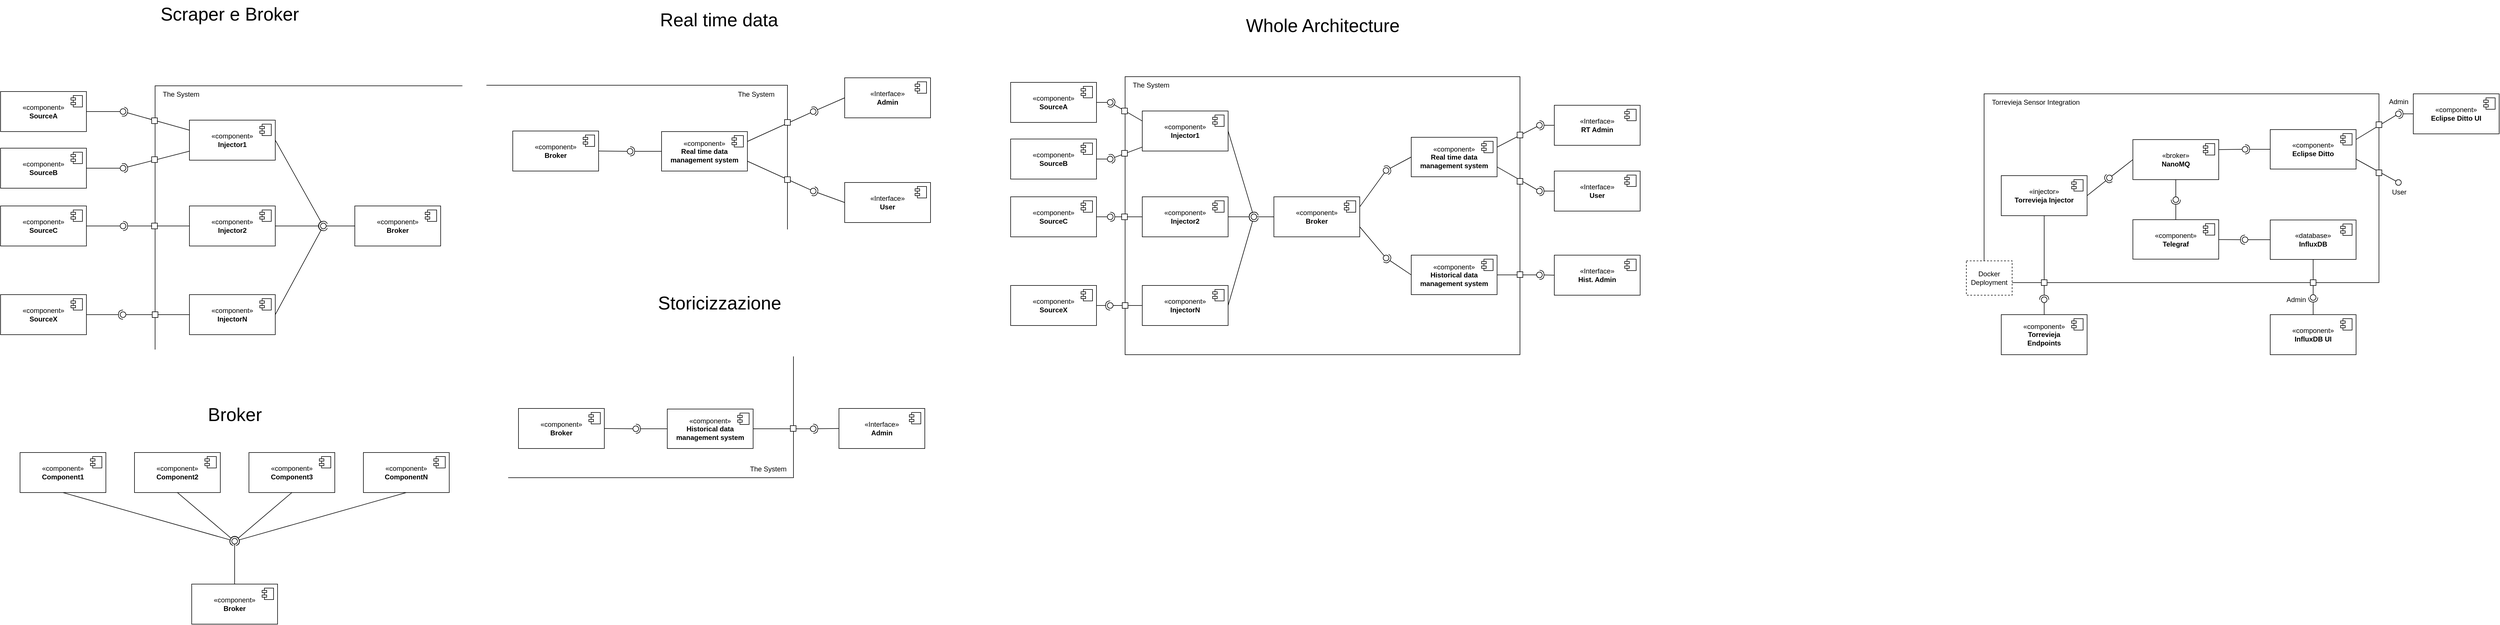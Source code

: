 <mxfile version="24.7.16">
  <diagram name="Pagina-1" id="KlDlKyArOGtZm2RaUqlT">
    <mxGraphModel dx="1451" dy="887" grid="1" gridSize="10" guides="1" tooltips="1" connect="1" arrows="1" fold="1" page="1" pageScale="1" pageWidth="1654" pageHeight="1169" math="0" shadow="0">
      <root>
        <mxCell id="0" />
        <mxCell id="1" parent="0" />
        <mxCell id="tszT61KGuSEWG6S_8OFl-10" value="" style="html=1;whiteSpace=wrap;" parent="1" vertex="1">
          <mxGeometry x="275" y="150" width="540" height="470" as="geometry" />
        </mxCell>
        <mxCell id="tszT61KGuSEWG6S_8OFl-20" value="" style="html=1;whiteSpace=wrap;strokeColor=none;" parent="1" vertex="1">
          <mxGeometry x="812" y="147" width="10" height="473" as="geometry" />
        </mxCell>
        <mxCell id="tszT61KGuSEWG6S_8OFl-19" value="" style="html=1;whiteSpace=wrap;strokeColor=none;" parent="1" vertex="1">
          <mxGeometry x="270" y="611" width="546" height="10" as="geometry" />
        </mxCell>
        <mxCell id="tszT61KGuSEWG6S_8OFl-1" value="«component»&lt;br&gt;&lt;b&gt;SourceA&lt;/b&gt;" style="html=1;dropTarget=0;whiteSpace=wrap;" parent="1" vertex="1">
          <mxGeometry x="5" y="160" width="150" height="70" as="geometry" />
        </mxCell>
        <mxCell id="tszT61KGuSEWG6S_8OFl-2" value="" style="shape=module;jettyWidth=8;jettyHeight=4;" parent="tszT61KGuSEWG6S_8OFl-1" vertex="1">
          <mxGeometry x="1" width="20" height="20" relative="1" as="geometry">
            <mxPoint x="-27" y="7" as="offset" />
          </mxGeometry>
        </mxCell>
        <mxCell id="tszT61KGuSEWG6S_8OFl-7" value="" style="rounded=0;orthogonalLoop=1;jettySize=auto;html=1;endArrow=halfCircle;endFill=0;endSize=6;strokeWidth=1;sketch=0;exitX=0;exitY=0.25;exitDx=0;exitDy=0;entryX=0.7;entryY=-0.099;entryDx=0;entryDy=0;entryPerimeter=0;" parent="1" source="tszT61KGuSEWG6S_8OFl-11" target="tszT61KGuSEWG6S_8OFl-9" edge="1">
          <mxGeometry relative="1" as="geometry">
            <mxPoint x="295" y="205" as="sourcePoint" />
            <mxPoint x="220" y="210" as="targetPoint" />
          </mxGeometry>
        </mxCell>
        <mxCell id="tszT61KGuSEWG6S_8OFl-8" value="" style="rounded=0;orthogonalLoop=1;jettySize=auto;html=1;endArrow=oval;endFill=0;sketch=0;sourcePerimeterSpacing=0;targetPerimeterSpacing=0;endSize=10;exitX=1;exitY=0.5;exitDx=0;exitDy=0;" parent="1" source="tszT61KGuSEWG6S_8OFl-1" target="tszT61KGuSEWG6S_8OFl-9" edge="1">
          <mxGeometry relative="1" as="geometry">
            <mxPoint x="255" y="205" as="sourcePoint" />
          </mxGeometry>
        </mxCell>
        <mxCell id="tszT61KGuSEWG6S_8OFl-9" value="" style="ellipse;whiteSpace=wrap;html=1;align=center;aspect=fixed;fillColor=none;strokeColor=none;resizable=0;perimeter=centerPerimeter;rotatable=0;allowArrows=0;points=[];outlineConnect=1;" parent="1" vertex="1">
          <mxGeometry x="214" y="190" width="10" height="10" as="geometry" />
        </mxCell>
        <mxCell id="tszT61KGuSEWG6S_8OFl-11" value="«component»&lt;br&gt;&lt;b&gt;Injector1&lt;/b&gt;" style="html=1;dropTarget=0;whiteSpace=wrap;" parent="1" vertex="1">
          <mxGeometry x="335" y="210" width="150" height="70" as="geometry" />
        </mxCell>
        <mxCell id="tszT61KGuSEWG6S_8OFl-12" value="" style="shape=module;jettyWidth=8;jettyHeight=4;" parent="tszT61KGuSEWG6S_8OFl-11" vertex="1">
          <mxGeometry x="1" width="20" height="20" relative="1" as="geometry">
            <mxPoint x="-27" y="7" as="offset" />
          </mxGeometry>
        </mxCell>
        <mxCell id="tszT61KGuSEWG6S_8OFl-13" value="«component»&lt;br&gt;&lt;b&gt;Broker&lt;/b&gt;" style="html=1;dropTarget=0;whiteSpace=wrap;" parent="1" vertex="1">
          <mxGeometry x="624" y="360" width="150" height="70" as="geometry" />
        </mxCell>
        <mxCell id="tszT61KGuSEWG6S_8OFl-14" value="" style="shape=module;jettyWidth=8;jettyHeight=4;" parent="tszT61KGuSEWG6S_8OFl-13" vertex="1">
          <mxGeometry x="1" width="20" height="20" relative="1" as="geometry">
            <mxPoint x="-27" y="7" as="offset" />
          </mxGeometry>
        </mxCell>
        <mxCell id="tszT61KGuSEWG6S_8OFl-15" value="The System" style="text;html=1;align=center;verticalAlign=middle;resizable=0;points=[];autosize=1;strokeColor=none;fillColor=none;" parent="1" vertex="1">
          <mxGeometry x="275" y="150" width="90" height="30" as="geometry" />
        </mxCell>
        <mxCell id="tszT61KGuSEWG6S_8OFl-16" value="" style="rounded=0;orthogonalLoop=1;jettySize=auto;html=1;endArrow=halfCircle;endFill=0;endSize=6;strokeWidth=1;sketch=0;exitX=1;exitY=0.5;exitDx=0;exitDy=0;entryX=0.634;entryY=0.653;entryDx=0;entryDy=0;entryPerimeter=0;" parent="1" source="tszT61KGuSEWG6S_8OFl-11" target="tszT61KGuSEWG6S_8OFl-18" edge="1">
          <mxGeometry relative="1" as="geometry">
            <mxPoint x="485" y="305" as="sourcePoint" />
            <mxPoint x="565" y="120" as="targetPoint" />
          </mxGeometry>
        </mxCell>
        <mxCell id="tszT61KGuSEWG6S_8OFl-17" value="" style="rounded=0;orthogonalLoop=1;jettySize=auto;html=1;endArrow=oval;endFill=0;sketch=0;sourcePerimeterSpacing=0;targetPerimeterSpacing=0;endSize=10;" parent="1" source="tszT61KGuSEWG6S_8OFl-13" target="tszT61KGuSEWG6S_8OFl-18" edge="1">
          <mxGeometry relative="1" as="geometry">
            <mxPoint x="445" y="305" as="sourcePoint" />
          </mxGeometry>
        </mxCell>
        <mxCell id="tszT61KGuSEWG6S_8OFl-18" value="" style="ellipse;whiteSpace=wrap;html=1;align=center;aspect=fixed;fillColor=none;strokeColor=none;resizable=0;perimeter=centerPerimeter;rotatable=0;allowArrows=0;points=[];outlineConnect=1;" parent="1" vertex="1">
          <mxGeometry x="564" y="390" width="10" height="10" as="geometry" />
        </mxCell>
        <mxCell id="tszT61KGuSEWG6S_8OFl-21" value="Scraper e Broker" style="text;html=1;align=center;verticalAlign=middle;resizable=0;points=[];autosize=1;strokeColor=none;fillColor=none;fontSize=32;" parent="1" vertex="1">
          <mxGeometry x="270" width="270" height="50" as="geometry" />
        </mxCell>
        <mxCell id="tszT61KGuSEWG6S_8OFl-24" value="" style="rounded=0;whiteSpace=wrap;html=1;" parent="1" vertex="1">
          <mxGeometry x="269" y="206" width="10" height="10" as="geometry" />
        </mxCell>
        <mxCell id="tszT61KGuSEWG6S_8OFl-56" value="«component»&lt;br&gt;&lt;b&gt;Broker&lt;/b&gt;" style="html=1;dropTarget=0;whiteSpace=wrap;" parent="1" vertex="1">
          <mxGeometry x="339" y="1021" width="150" height="70" as="geometry" />
        </mxCell>
        <mxCell id="tszT61KGuSEWG6S_8OFl-57" value="" style="shape=module;jettyWidth=8;jettyHeight=4;" parent="tszT61KGuSEWG6S_8OFl-56" vertex="1">
          <mxGeometry x="1" width="20" height="20" relative="1" as="geometry">
            <mxPoint x="-27" y="7" as="offset" />
          </mxGeometry>
        </mxCell>
        <mxCell id="tszT61KGuSEWG6S_8OFl-61" value="" style="ellipse;whiteSpace=wrap;html=1;align=center;aspect=fixed;fillColor=none;strokeColor=none;resizable=0;perimeter=centerPerimeter;rotatable=0;allowArrows=0;points=[];outlineConnect=1;" parent="1" vertex="1">
          <mxGeometry x="558" y="835" width="10" height="10" as="geometry" />
        </mxCell>
        <mxCell id="tszT61KGuSEWG6S_8OFl-65" value="«component»&lt;br&gt;&lt;b&gt;Component1&lt;/b&gt;" style="html=1;dropTarget=0;whiteSpace=wrap;" parent="1" vertex="1">
          <mxGeometry x="39" y="791" width="150" height="70" as="geometry" />
        </mxCell>
        <mxCell id="tszT61KGuSEWG6S_8OFl-66" value="" style="shape=module;jettyWidth=8;jettyHeight=4;" parent="tszT61KGuSEWG6S_8OFl-65" vertex="1">
          <mxGeometry x="1" width="20" height="20" relative="1" as="geometry">
            <mxPoint x="-27" y="7" as="offset" />
          </mxGeometry>
        </mxCell>
        <mxCell id="tszT61KGuSEWG6S_8OFl-77" value="«component»&lt;br&gt;&lt;b&gt;Component2&lt;/b&gt;" style="html=1;dropTarget=0;whiteSpace=wrap;" parent="1" vertex="1">
          <mxGeometry x="239" y="791" width="150" height="70" as="geometry" />
        </mxCell>
        <mxCell id="tszT61KGuSEWG6S_8OFl-78" value="" style="shape=module;jettyWidth=8;jettyHeight=4;" parent="tszT61KGuSEWG6S_8OFl-77" vertex="1">
          <mxGeometry x="1" width="20" height="20" relative="1" as="geometry">
            <mxPoint x="-27" y="7" as="offset" />
          </mxGeometry>
        </mxCell>
        <mxCell id="tszT61KGuSEWG6S_8OFl-79" value="«component»&lt;br&gt;&lt;b&gt;Component3&lt;/b&gt;" style="html=1;dropTarget=0;whiteSpace=wrap;" parent="1" vertex="1">
          <mxGeometry x="439" y="791" width="150" height="70" as="geometry" />
        </mxCell>
        <mxCell id="tszT61KGuSEWG6S_8OFl-80" value="" style="shape=module;jettyWidth=8;jettyHeight=4;" parent="tszT61KGuSEWG6S_8OFl-79" vertex="1">
          <mxGeometry x="1" width="20" height="20" relative="1" as="geometry">
            <mxPoint x="-27" y="7" as="offset" />
          </mxGeometry>
        </mxCell>
        <mxCell id="tszT61KGuSEWG6S_8OFl-81" value="«component»&lt;br&gt;&lt;b&gt;ComponentN&lt;/b&gt;" style="html=1;dropTarget=0;whiteSpace=wrap;" parent="1" vertex="1">
          <mxGeometry x="639" y="791" width="150" height="70" as="geometry" />
        </mxCell>
        <mxCell id="tszT61KGuSEWG6S_8OFl-82" value="" style="shape=module;jettyWidth=8;jettyHeight=4;" parent="tszT61KGuSEWG6S_8OFl-81" vertex="1">
          <mxGeometry x="1" width="20" height="20" relative="1" as="geometry">
            <mxPoint x="-27" y="7" as="offset" />
          </mxGeometry>
        </mxCell>
        <mxCell id="tszT61KGuSEWG6S_8OFl-83" value="" style="rounded=0;orthogonalLoop=1;jettySize=auto;html=1;endArrow=halfCircle;endFill=0;endSize=6;strokeWidth=1;sketch=0;exitX=0.5;exitY=1;exitDx=0;exitDy=0;" parent="1" source="tszT61KGuSEWG6S_8OFl-77" target="tszT61KGuSEWG6S_8OFl-85" edge="1">
          <mxGeometry relative="1" as="geometry">
            <mxPoint x="440" y="776" as="sourcePoint" />
          </mxGeometry>
        </mxCell>
        <mxCell id="tszT61KGuSEWG6S_8OFl-84" value="" style="rounded=0;orthogonalLoop=1;jettySize=auto;html=1;endArrow=oval;endFill=0;sketch=0;sourcePerimeterSpacing=0;targetPerimeterSpacing=0;endSize=10;" parent="1" source="tszT61KGuSEWG6S_8OFl-56" target="tszT61KGuSEWG6S_8OFl-85" edge="1">
          <mxGeometry relative="1" as="geometry">
            <mxPoint x="400" y="776" as="sourcePoint" />
          </mxGeometry>
        </mxCell>
        <mxCell id="tszT61KGuSEWG6S_8OFl-85" value="" style="ellipse;whiteSpace=wrap;html=1;align=center;aspect=fixed;fillColor=none;strokeColor=none;resizable=0;perimeter=centerPerimeter;rotatable=0;allowArrows=0;points=[];outlineConnect=1;" parent="1" vertex="1">
          <mxGeometry x="409" y="941" width="10" height="10" as="geometry" />
        </mxCell>
        <mxCell id="tszT61KGuSEWG6S_8OFl-86" value="" style="rounded=0;orthogonalLoop=1;jettySize=auto;html=1;endArrow=halfCircle;endFill=0;endSize=6;strokeWidth=1;sketch=0;entryX=0.659;entryY=0.831;entryDx=0;entryDy=0;entryPerimeter=0;exitX=0.5;exitY=1;exitDx=0;exitDy=0;" parent="1" source="tszT61KGuSEWG6S_8OFl-79" target="tszT61KGuSEWG6S_8OFl-85" edge="1">
          <mxGeometry relative="1" as="geometry">
            <mxPoint x="353" y="871" as="sourcePoint" />
            <mxPoint x="424" y="956" as="targetPoint" />
          </mxGeometry>
        </mxCell>
        <mxCell id="tszT61KGuSEWG6S_8OFl-87" value="" style="rounded=0;orthogonalLoop=1;jettySize=auto;html=1;endArrow=halfCircle;endFill=0;endSize=6;strokeWidth=1;sketch=0;entryX=0.071;entryY=0.36;entryDx=0;entryDy=0;entryPerimeter=0;exitX=0.5;exitY=1;exitDx=0;exitDy=0;" parent="1" source="tszT61KGuSEWG6S_8OFl-81" target="tszT61KGuSEWG6S_8OFl-85" edge="1">
          <mxGeometry relative="1" as="geometry">
            <mxPoint x="495" y="871" as="sourcePoint" />
            <mxPoint x="424" y="956" as="targetPoint" />
          </mxGeometry>
        </mxCell>
        <mxCell id="tszT61KGuSEWG6S_8OFl-88" value="" style="rounded=0;orthogonalLoop=1;jettySize=auto;html=1;endArrow=halfCircle;endFill=0;endSize=6;strokeWidth=1;sketch=0;exitX=0.5;exitY=1;exitDx=0;exitDy=0;entryX=0.424;entryY=0.36;entryDx=0;entryDy=0;entryPerimeter=0;" parent="1" source="tszT61KGuSEWG6S_8OFl-65" target="tszT61KGuSEWG6S_8OFl-85" edge="1">
          <mxGeometry relative="1" as="geometry">
            <mxPoint x="250" y="881" as="sourcePoint" />
            <mxPoint x="350" y="966" as="targetPoint" />
          </mxGeometry>
        </mxCell>
        <mxCell id="tszT61KGuSEWG6S_8OFl-89" value="Broker" style="text;html=1;align=center;verticalAlign=middle;resizable=0;points=[];autosize=1;strokeColor=none;fillColor=none;fontSize=32;" parent="1" vertex="1">
          <mxGeometry x="354" y="700" width="120" height="50" as="geometry" />
        </mxCell>
        <mxCell id="Yv85Tq4wQNXyGPhbTWiq-1" value="«component»&lt;br&gt;&lt;b&gt;SourceB&lt;/b&gt;" style="html=1;dropTarget=0;whiteSpace=wrap;" parent="1" vertex="1">
          <mxGeometry x="5" y="259" width="150" height="70" as="geometry" />
        </mxCell>
        <mxCell id="Yv85Tq4wQNXyGPhbTWiq-2" value="" style="shape=module;jettyWidth=8;jettyHeight=4;" parent="Yv85Tq4wQNXyGPhbTWiq-1" vertex="1">
          <mxGeometry x="1" width="20" height="20" relative="1" as="geometry">
            <mxPoint x="-27" y="7" as="offset" />
          </mxGeometry>
        </mxCell>
        <mxCell id="Yv85Tq4wQNXyGPhbTWiq-4" value="«component»&lt;br&gt;&lt;b&gt;Injector2&lt;/b&gt;" style="html=1;dropTarget=0;whiteSpace=wrap;" parent="1" vertex="1">
          <mxGeometry x="335" y="360" width="150" height="70" as="geometry" />
        </mxCell>
        <mxCell id="Yv85Tq4wQNXyGPhbTWiq-5" value="" style="shape=module;jettyWidth=8;jettyHeight=4;" parent="Yv85Tq4wQNXyGPhbTWiq-4" vertex="1">
          <mxGeometry x="1" width="20" height="20" relative="1" as="geometry">
            <mxPoint x="-27" y="7" as="offset" />
          </mxGeometry>
        </mxCell>
        <mxCell id="Yv85Tq4wQNXyGPhbTWiq-7" value="" style="rounded=0;orthogonalLoop=1;jettySize=auto;html=1;endArrow=halfCircle;endFill=0;endSize=6;strokeWidth=1;sketch=0;" parent="1" source="tszT61KGuSEWG6S_8OFl-11" target="Yv85Tq4wQNXyGPhbTWiq-9" edge="1">
          <mxGeometry relative="1" as="geometry">
            <mxPoint x="315" y="285" as="sourcePoint" />
          </mxGeometry>
        </mxCell>
        <mxCell id="Yv85Tq4wQNXyGPhbTWiq-11" value="" style="rounded=0;orthogonalLoop=1;jettySize=auto;html=1;endArrow=oval;endFill=0;sketch=0;sourcePerimeterSpacing=0;targetPerimeterSpacing=0;endSize=10;exitX=1;exitY=0.5;exitDx=0;exitDy=0;" parent="1" source="Yv85Tq4wQNXyGPhbTWiq-1" target="Yv85Tq4wQNXyGPhbTWiq-9" edge="1">
          <mxGeometry relative="1" as="geometry">
            <mxPoint x="155" y="294" as="sourcePoint" />
            <mxPoint x="215" y="294" as="targetPoint" />
          </mxGeometry>
        </mxCell>
        <mxCell id="Yv85Tq4wQNXyGPhbTWiq-9" value="" style="ellipse;whiteSpace=wrap;html=1;align=center;aspect=fixed;fillColor=none;strokeColor=none;resizable=0;perimeter=centerPerimeter;rotatable=0;allowArrows=0;points=[];outlineConnect=1;" parent="1" vertex="1">
          <mxGeometry x="214" y="289" width="10" height="10" as="geometry" />
        </mxCell>
        <mxCell id="Yv85Tq4wQNXyGPhbTWiq-12" value="" style="rounded=0;whiteSpace=wrap;html=1;" parent="1" vertex="1">
          <mxGeometry x="269" y="274" width="10" height="10" as="geometry" />
        </mxCell>
        <mxCell id="Yv85Tq4wQNXyGPhbTWiq-14" value="«component»&lt;br&gt;&lt;b&gt;SourceC&lt;/b&gt;" style="html=1;dropTarget=0;whiteSpace=wrap;" parent="1" vertex="1">
          <mxGeometry x="5" y="360" width="150" height="70" as="geometry" />
        </mxCell>
        <mxCell id="Yv85Tq4wQNXyGPhbTWiq-15" value="" style="shape=module;jettyWidth=8;jettyHeight=4;" parent="Yv85Tq4wQNXyGPhbTWiq-14" vertex="1">
          <mxGeometry x="1" width="20" height="20" relative="1" as="geometry">
            <mxPoint x="-27" y="7" as="offset" />
          </mxGeometry>
        </mxCell>
        <mxCell id="Yv85Tq4wQNXyGPhbTWiq-16" value="" style="rounded=0;orthogonalLoop=1;jettySize=auto;html=1;endArrow=halfCircle;endFill=0;endSize=6;strokeWidth=1;sketch=0;" parent="1" source="Yv85Tq4wQNXyGPhbTWiq-4" target="Yv85Tq4wQNXyGPhbTWiq-18" edge="1">
          <mxGeometry relative="1" as="geometry">
            <mxPoint x="315" y="415" as="sourcePoint" />
          </mxGeometry>
        </mxCell>
        <mxCell id="Yv85Tq4wQNXyGPhbTWiq-19" value="" style="rounded=0;orthogonalLoop=1;jettySize=auto;html=1;endArrow=oval;endFill=0;sketch=0;sourcePerimeterSpacing=0;targetPerimeterSpacing=0;endSize=10;" parent="1" source="Yv85Tq4wQNXyGPhbTWiq-14" target="Yv85Tq4wQNXyGPhbTWiq-18" edge="1">
          <mxGeometry relative="1" as="geometry">
            <mxPoint x="155" y="395" as="sourcePoint" />
            <mxPoint x="225" y="395" as="targetPoint" />
          </mxGeometry>
        </mxCell>
        <mxCell id="Yv85Tq4wQNXyGPhbTWiq-18" value="" style="ellipse;whiteSpace=wrap;html=1;align=center;aspect=fixed;fillColor=none;strokeColor=none;resizable=0;perimeter=centerPerimeter;rotatable=0;allowArrows=0;points=[];outlineConnect=1;" parent="1" vertex="1">
          <mxGeometry x="214" y="390" width="10" height="10" as="geometry" />
        </mxCell>
        <mxCell id="Yv85Tq4wQNXyGPhbTWiq-20" value="" style="rounded=0;whiteSpace=wrap;html=1;" parent="1" vertex="1">
          <mxGeometry x="269" y="390" width="10" height="10" as="geometry" />
        </mxCell>
        <mxCell id="Yv85Tq4wQNXyGPhbTWiq-21" value="«component»&lt;br&gt;&lt;b&gt;InjectorN&lt;/b&gt;" style="html=1;dropTarget=0;whiteSpace=wrap;" parent="1" vertex="1">
          <mxGeometry x="335" y="515" width="150" height="70" as="geometry" />
        </mxCell>
        <mxCell id="Yv85Tq4wQNXyGPhbTWiq-22" value="" style="shape=module;jettyWidth=8;jettyHeight=4;" parent="Yv85Tq4wQNXyGPhbTWiq-21" vertex="1">
          <mxGeometry x="1" width="20" height="20" relative="1" as="geometry">
            <mxPoint x="-27" y="7" as="offset" />
          </mxGeometry>
        </mxCell>
        <mxCell id="Yv85Tq4wQNXyGPhbTWiq-23" value="«component»&lt;br&gt;&lt;b&gt;SourceX&lt;/b&gt;" style="html=1;dropTarget=0;whiteSpace=wrap;" parent="1" vertex="1">
          <mxGeometry x="5" y="515" width="150" height="70" as="geometry" />
        </mxCell>
        <mxCell id="Yv85Tq4wQNXyGPhbTWiq-24" value="" style="shape=module;jettyWidth=8;jettyHeight=4;" parent="Yv85Tq4wQNXyGPhbTWiq-23" vertex="1">
          <mxGeometry x="1" width="20" height="20" relative="1" as="geometry">
            <mxPoint x="-27" y="7" as="offset" />
          </mxGeometry>
        </mxCell>
        <mxCell id="Yv85Tq4wQNXyGPhbTWiq-25" value="" style="rounded=0;orthogonalLoop=1;jettySize=auto;html=1;endArrow=halfCircle;endFill=0;endSize=6;strokeWidth=1;sketch=0;" parent="1" source="Yv85Tq4wQNXyGPhbTWiq-23" target="Yv85Tq4wQNXyGPhbTWiq-27" edge="1">
          <mxGeometry relative="1" as="geometry">
            <mxPoint x="315" y="550" as="sourcePoint" />
          </mxGeometry>
        </mxCell>
        <mxCell id="Yv85Tq4wQNXyGPhbTWiq-26" value="" style="rounded=0;orthogonalLoop=1;jettySize=auto;html=1;endArrow=oval;endFill=0;sketch=0;sourcePerimeterSpacing=0;targetPerimeterSpacing=0;endSize=10;" parent="1" source="Yv85Tq4wQNXyGPhbTWiq-21" target="Yv85Tq4wQNXyGPhbTWiq-27" edge="1">
          <mxGeometry relative="1" as="geometry">
            <mxPoint x="235" y="490" as="sourcePoint" />
          </mxGeometry>
        </mxCell>
        <mxCell id="Yv85Tq4wQNXyGPhbTWiq-27" value="" style="ellipse;whiteSpace=wrap;html=1;align=center;aspect=fixed;fillColor=none;strokeColor=none;resizable=0;perimeter=centerPerimeter;rotatable=0;allowArrows=0;points=[];outlineConnect=1;" parent="1" vertex="1">
          <mxGeometry x="214" y="545" width="10" height="10" as="geometry" />
        </mxCell>
        <mxCell id="Yv85Tq4wQNXyGPhbTWiq-28" value="" style="rounded=0;orthogonalLoop=1;jettySize=auto;html=1;endArrow=halfCircle;endFill=0;endSize=6;strokeWidth=1;sketch=0;exitX=1;exitY=0.5;exitDx=0;exitDy=0;entryX=0.443;entryY=0.368;entryDx=0;entryDy=0;entryPerimeter=0;" parent="1" source="Yv85Tq4wQNXyGPhbTWiq-4" target="tszT61KGuSEWG6S_8OFl-18" edge="1">
          <mxGeometry relative="1" as="geometry">
            <mxPoint x="495" y="255" as="sourcePoint" />
            <mxPoint x="579" y="405" as="targetPoint" />
          </mxGeometry>
        </mxCell>
        <mxCell id="Yv85Tq4wQNXyGPhbTWiq-29" value="" style="rounded=0;orthogonalLoop=1;jettySize=auto;html=1;endArrow=halfCircle;endFill=0;endSize=6;strokeWidth=1;sketch=0;exitX=1;exitY=0.5;exitDx=0;exitDy=0;entryX=0.348;entryY=0.177;entryDx=0;entryDy=0;entryPerimeter=0;" parent="1" source="Yv85Tq4wQNXyGPhbTWiq-21" target="tszT61KGuSEWG6S_8OFl-18" edge="1">
          <mxGeometry relative="1" as="geometry">
            <mxPoint x="495" y="405" as="sourcePoint" />
            <mxPoint x="579" y="405" as="targetPoint" />
          </mxGeometry>
        </mxCell>
        <mxCell id="Yv85Tq4wQNXyGPhbTWiq-30" value="" style="rounded=0;whiteSpace=wrap;html=1;" parent="1" vertex="1">
          <mxGeometry x="270" y="545" width="10" height="10" as="geometry" />
        </mxCell>
        <mxCell id="Yv85Tq4wQNXyGPhbTWiq-31" value="" style="html=1;whiteSpace=wrap;" parent="1" vertex="1">
          <mxGeometry x="845" y="149" width="535" height="261" as="geometry" />
        </mxCell>
        <mxCell id="Yv85Tq4wQNXyGPhbTWiq-32" value="" style="html=1;whiteSpace=wrap;strokeColor=none;" parent="1" vertex="1">
          <mxGeometry x="844" y="148" width="10" height="262" as="geometry" />
        </mxCell>
        <mxCell id="Yv85Tq4wQNXyGPhbTWiq-33" value="" style="html=1;whiteSpace=wrap;strokeColor=none;" parent="1" vertex="1">
          <mxGeometry x="844.5" y="401" width="546" height="10" as="geometry" />
        </mxCell>
        <mxCell id="Yv85Tq4wQNXyGPhbTWiq-41" value="«component»&lt;br&gt;&lt;b&gt;Broker&lt;/b&gt;" style="html=1;dropTarget=0;whiteSpace=wrap;" parent="1" vertex="1">
          <mxGeometry x="900" y="229" width="150" height="70" as="geometry" />
        </mxCell>
        <mxCell id="Yv85Tq4wQNXyGPhbTWiq-42" value="" style="shape=module;jettyWidth=8;jettyHeight=4;" parent="Yv85Tq4wQNXyGPhbTWiq-41" vertex="1">
          <mxGeometry x="1" width="20" height="20" relative="1" as="geometry">
            <mxPoint x="-27" y="7" as="offset" />
          </mxGeometry>
        </mxCell>
        <mxCell id="Yv85Tq4wQNXyGPhbTWiq-43" value="The System" style="text;html=1;align=center;verticalAlign=middle;resizable=0;points=[];autosize=1;strokeColor=none;fillColor=none;" parent="1" vertex="1">
          <mxGeometry x="1280" y="150" width="90" height="30" as="geometry" />
        </mxCell>
        <mxCell id="Yv85Tq4wQNXyGPhbTWiq-47" value="Real time data" style="text;html=1;align=center;verticalAlign=middle;resizable=0;points=[];autosize=1;strokeColor=none;fillColor=none;fontSize=32;" parent="1" vertex="1">
          <mxGeometry x="1145" y="10" width="230" height="50" as="geometry" />
        </mxCell>
        <mxCell id="Yv85Tq4wQNXyGPhbTWiq-73" value="«component»&lt;br&gt;&lt;b&gt;Real time&amp;nbsp;&lt;/b&gt;&lt;b&gt;data management system&lt;/b&gt;" style="html=1;dropTarget=0;whiteSpace=wrap;" parent="1" vertex="1">
          <mxGeometry x="1160" y="230" width="150" height="69" as="geometry" />
        </mxCell>
        <mxCell id="Yv85Tq4wQNXyGPhbTWiq-74" value="" style="shape=module;jettyWidth=8;jettyHeight=4;" parent="Yv85Tq4wQNXyGPhbTWiq-73" vertex="1">
          <mxGeometry x="1" width="20" height="20" relative="1" as="geometry">
            <mxPoint x="-27" y="7" as="offset" />
          </mxGeometry>
        </mxCell>
        <mxCell id="Yv85Tq4wQNXyGPhbTWiq-78" value="" style="rounded=0;orthogonalLoop=1;jettySize=auto;html=1;endArrow=halfCircle;endFill=0;endSize=6;strokeWidth=1;sketch=0;" parent="1" source="Yv85Tq4wQNXyGPhbTWiq-73" target="Yv85Tq4wQNXyGPhbTWiq-80" edge="1">
          <mxGeometry relative="1" as="geometry">
            <mxPoint x="1030" y="405" as="sourcePoint" />
          </mxGeometry>
        </mxCell>
        <mxCell id="Yv85Tq4wQNXyGPhbTWiq-79" value="" style="rounded=0;orthogonalLoop=1;jettySize=auto;html=1;endArrow=oval;endFill=0;sketch=0;sourcePerimeterSpacing=0;targetPerimeterSpacing=0;endSize=10;exitX=1;exitY=0.5;exitDx=0;exitDy=0;" parent="1" source="Yv85Tq4wQNXyGPhbTWiq-41" target="Yv85Tq4wQNXyGPhbTWiq-80" edge="1">
          <mxGeometry relative="1" as="geometry">
            <mxPoint x="990" y="405" as="sourcePoint" />
          </mxGeometry>
        </mxCell>
        <mxCell id="Yv85Tq4wQNXyGPhbTWiq-80" value="" style="ellipse;whiteSpace=wrap;html=1;align=center;aspect=fixed;fillColor=none;strokeColor=none;resizable=0;perimeter=centerPerimeter;rotatable=0;allowArrows=0;points=[];outlineConnect=1;" parent="1" vertex="1">
          <mxGeometry x="1100" y="259.5" width="10" height="10" as="geometry" />
        </mxCell>
        <mxCell id="Yv85Tq4wQNXyGPhbTWiq-88" value="«Interface»&lt;br&gt;&lt;b&gt;Admin&lt;/b&gt;" style="html=1;dropTarget=0;whiteSpace=wrap;" parent="1" vertex="1">
          <mxGeometry x="1480" y="136" width="150" height="70" as="geometry" />
        </mxCell>
        <mxCell id="Yv85Tq4wQNXyGPhbTWiq-89" value="" style="shape=module;jettyWidth=8;jettyHeight=4;" parent="Yv85Tq4wQNXyGPhbTWiq-88" vertex="1">
          <mxGeometry x="1" width="20" height="20" relative="1" as="geometry">
            <mxPoint x="-27" y="7" as="offset" />
          </mxGeometry>
        </mxCell>
        <mxCell id="Yv85Tq4wQNXyGPhbTWiq-90" value="«Interface»&lt;br&gt;&lt;b&gt;User&lt;/b&gt;" style="html=1;dropTarget=0;whiteSpace=wrap;" parent="1" vertex="1">
          <mxGeometry x="1480" y="319" width="150" height="70" as="geometry" />
        </mxCell>
        <mxCell id="Yv85Tq4wQNXyGPhbTWiq-91" value="" style="shape=module;jettyWidth=8;jettyHeight=4;" parent="Yv85Tq4wQNXyGPhbTWiq-90" vertex="1">
          <mxGeometry x="1" width="20" height="20" relative="1" as="geometry">
            <mxPoint x="-27" y="7" as="offset" />
          </mxGeometry>
        </mxCell>
        <mxCell id="Yv85Tq4wQNXyGPhbTWiq-92" value="" style="rounded=0;orthogonalLoop=1;jettySize=auto;html=1;endArrow=halfCircle;endFill=0;endSize=6;strokeWidth=1;sketch=0;exitX=0;exitY=0.5;exitDx=0;exitDy=0;" parent="1" source="Yv85Tq4wQNXyGPhbTWiq-90" target="Yv85Tq4wQNXyGPhbTWiq-94" edge="1">
          <mxGeometry relative="1" as="geometry">
            <mxPoint x="1540" y="275" as="sourcePoint" />
          </mxGeometry>
        </mxCell>
        <mxCell id="Yv85Tq4wQNXyGPhbTWiq-93" value="" style="rounded=0;orthogonalLoop=1;jettySize=auto;html=1;endArrow=oval;endFill=0;sketch=0;sourcePerimeterSpacing=0;targetPerimeterSpacing=0;endSize=10;exitX=1;exitY=0.75;exitDx=0;exitDy=0;" parent="1" source="Yv85Tq4wQNXyGPhbTWiq-73" target="Yv85Tq4wQNXyGPhbTWiq-94" edge="1">
          <mxGeometry relative="1" as="geometry">
            <mxPoint x="1500" y="275" as="sourcePoint" />
          </mxGeometry>
        </mxCell>
        <mxCell id="Yv85Tq4wQNXyGPhbTWiq-94" value="" style="ellipse;whiteSpace=wrap;html=1;align=center;aspect=fixed;fillColor=none;strokeColor=none;resizable=0;perimeter=centerPerimeter;rotatable=0;allowArrows=0;points=[];outlineConnect=1;" parent="1" vertex="1">
          <mxGeometry x="1420" y="329" width="10" height="10" as="geometry" />
        </mxCell>
        <mxCell id="Yv85Tq4wQNXyGPhbTWiq-97" value="" style="rounded=0;orthogonalLoop=1;jettySize=auto;html=1;endArrow=halfCircle;endFill=0;endSize=6;strokeWidth=1;sketch=0;exitX=0;exitY=0.5;exitDx=0;exitDy=0;" parent="1" source="Yv85Tq4wQNXyGPhbTWiq-88" target="Yv85Tq4wQNXyGPhbTWiq-99" edge="1">
          <mxGeometry relative="1" as="geometry">
            <mxPoint x="1540" y="275" as="sourcePoint" />
          </mxGeometry>
        </mxCell>
        <mxCell id="Yv85Tq4wQNXyGPhbTWiq-98" value="" style="rounded=0;orthogonalLoop=1;jettySize=auto;html=1;endArrow=oval;endFill=0;sketch=0;sourcePerimeterSpacing=0;targetPerimeterSpacing=0;endSize=10;exitX=1;exitY=0.25;exitDx=0;exitDy=0;" parent="1" source="Yv85Tq4wQNXyGPhbTWiq-73" target="Yv85Tq4wQNXyGPhbTWiq-99" edge="1">
          <mxGeometry relative="1" as="geometry">
            <mxPoint x="1500" y="275" as="sourcePoint" />
          </mxGeometry>
        </mxCell>
        <mxCell id="Yv85Tq4wQNXyGPhbTWiq-99" value="" style="ellipse;whiteSpace=wrap;html=1;align=center;aspect=fixed;fillColor=none;strokeColor=none;resizable=0;perimeter=centerPerimeter;rotatable=0;allowArrows=0;points=[];outlineConnect=1;" parent="1" vertex="1">
          <mxGeometry x="1420" y="190" width="10" height="10" as="geometry" />
        </mxCell>
        <mxCell id="Yv85Tq4wQNXyGPhbTWiq-100" value="" style="rounded=0;whiteSpace=wrap;html=1;" parent="1" vertex="1">
          <mxGeometry x="1375" y="209" width="10" height="10" as="geometry" />
        </mxCell>
        <mxCell id="Yv85Tq4wQNXyGPhbTWiq-101" value="" style="rounded=0;whiteSpace=wrap;html=1;" parent="1" vertex="1">
          <mxGeometry x="1375" y="309" width="10" height="10" as="geometry" />
        </mxCell>
        <mxCell id="MnjiAFnhIw33MZIy_oFE-16" value="Storicizzazione" style="text;html=1;align=center;verticalAlign=middle;resizable=0;points=[];autosize=1;strokeColor=none;fillColor=none;fontSize=32;" parent="1" vertex="1">
          <mxGeometry x="1141" y="505" width="240" height="50" as="geometry" />
        </mxCell>
        <mxCell id="MnjiAFnhIw33MZIy_oFE-17" value="" style="html=1;whiteSpace=wrap;" parent="1" vertex="1">
          <mxGeometry x="890" y="620" width="500.5" height="215" as="geometry" />
        </mxCell>
        <mxCell id="MnjiAFnhIw33MZIy_oFE-18" value="" style="html=1;whiteSpace=wrap;strokeColor=none;" parent="1" vertex="1">
          <mxGeometry x="882" y="613" width="10" height="227" as="geometry" />
        </mxCell>
        <mxCell id="MnjiAFnhIw33MZIy_oFE-19" value="" style="html=1;whiteSpace=wrap;strokeColor=none;" parent="1" vertex="1">
          <mxGeometry x="890" y="613" width="511" height="10" as="geometry" />
        </mxCell>
        <mxCell id="MnjiAFnhIw33MZIy_oFE-20" value="«component»&lt;br&gt;&lt;b&gt;Broker&lt;/b&gt;" style="html=1;dropTarget=0;whiteSpace=wrap;" parent="1" vertex="1">
          <mxGeometry x="910" y="714" width="150" height="70" as="geometry" />
        </mxCell>
        <mxCell id="MnjiAFnhIw33MZIy_oFE-21" value="" style="shape=module;jettyWidth=8;jettyHeight=4;" parent="MnjiAFnhIw33MZIy_oFE-20" vertex="1">
          <mxGeometry x="1" width="20" height="20" relative="1" as="geometry">
            <mxPoint x="-27" y="7" as="offset" />
          </mxGeometry>
        </mxCell>
        <mxCell id="MnjiAFnhIw33MZIy_oFE-22" value="The System" style="text;html=1;align=center;verticalAlign=middle;resizable=0;points=[];autosize=1;strokeColor=none;fillColor=none;" parent="1" vertex="1">
          <mxGeometry x="1300.5" y="805" width="90" height="30" as="geometry" />
        </mxCell>
        <mxCell id="MnjiAFnhIw33MZIy_oFE-23" value="«component»&lt;br&gt;&lt;b&gt;Historical&amp;nbsp;&lt;/b&gt;&lt;b&gt;data management system&lt;/b&gt;" style="html=1;dropTarget=0;whiteSpace=wrap;" parent="1" vertex="1">
          <mxGeometry x="1170" y="715" width="150" height="69" as="geometry" />
        </mxCell>
        <mxCell id="MnjiAFnhIw33MZIy_oFE-24" value="" style="shape=module;jettyWidth=8;jettyHeight=4;" parent="MnjiAFnhIw33MZIy_oFE-23" vertex="1">
          <mxGeometry x="1" width="20" height="20" relative="1" as="geometry">
            <mxPoint x="-27" y="7" as="offset" />
          </mxGeometry>
        </mxCell>
        <mxCell id="MnjiAFnhIw33MZIy_oFE-25" value="" style="rounded=0;orthogonalLoop=1;jettySize=auto;html=1;endArrow=halfCircle;endFill=0;endSize=6;strokeWidth=1;sketch=0;" parent="1" source="MnjiAFnhIw33MZIy_oFE-23" target="MnjiAFnhIw33MZIy_oFE-27" edge="1">
          <mxGeometry relative="1" as="geometry">
            <mxPoint x="1040" y="890" as="sourcePoint" />
          </mxGeometry>
        </mxCell>
        <mxCell id="MnjiAFnhIw33MZIy_oFE-26" value="" style="rounded=0;orthogonalLoop=1;jettySize=auto;html=1;endArrow=oval;endFill=0;sketch=0;sourcePerimeterSpacing=0;targetPerimeterSpacing=0;endSize=10;exitX=1;exitY=0.5;exitDx=0;exitDy=0;" parent="1" source="MnjiAFnhIw33MZIy_oFE-20" target="MnjiAFnhIw33MZIy_oFE-27" edge="1">
          <mxGeometry relative="1" as="geometry">
            <mxPoint x="1000" y="890" as="sourcePoint" />
          </mxGeometry>
        </mxCell>
        <mxCell id="MnjiAFnhIw33MZIy_oFE-27" value="" style="ellipse;whiteSpace=wrap;html=1;align=center;aspect=fixed;fillColor=none;strokeColor=none;resizable=0;perimeter=centerPerimeter;rotatable=0;allowArrows=0;points=[];outlineConnect=1;" parent="1" vertex="1">
          <mxGeometry x="1110" y="744.5" width="10" height="10" as="geometry" />
        </mxCell>
        <mxCell id="MnjiAFnhIw33MZIy_oFE-28" value="«Interface»&lt;br&gt;&lt;b&gt;Admin&lt;/b&gt;" style="html=1;dropTarget=0;whiteSpace=wrap;" parent="1" vertex="1">
          <mxGeometry x="1470" y="714" width="150" height="70" as="geometry" />
        </mxCell>
        <mxCell id="MnjiAFnhIw33MZIy_oFE-29" value="" style="shape=module;jettyWidth=8;jettyHeight=4;" parent="MnjiAFnhIw33MZIy_oFE-28" vertex="1">
          <mxGeometry x="1" width="20" height="20" relative="1" as="geometry">
            <mxPoint x="-27" y="7" as="offset" />
          </mxGeometry>
        </mxCell>
        <mxCell id="MnjiAFnhIw33MZIy_oFE-35" value="" style="rounded=0;orthogonalLoop=1;jettySize=auto;html=1;endArrow=halfCircle;endFill=0;endSize=6;strokeWidth=1;sketch=0;exitX=0;exitY=0.5;exitDx=0;exitDy=0;" parent="1" source="MnjiAFnhIw33MZIy_oFE-28" target="MnjiAFnhIw33MZIy_oFE-37" edge="1">
          <mxGeometry relative="1" as="geometry">
            <mxPoint x="1550" y="760" as="sourcePoint" />
          </mxGeometry>
        </mxCell>
        <mxCell id="MnjiAFnhIw33MZIy_oFE-36" value="" style="rounded=0;orthogonalLoop=1;jettySize=auto;html=1;endArrow=oval;endFill=0;sketch=0;sourcePerimeterSpacing=0;targetPerimeterSpacing=0;endSize=10;exitX=1;exitY=0.5;exitDx=0;exitDy=0;" parent="1" source="MnjiAFnhIw33MZIy_oFE-23" target="MnjiAFnhIw33MZIy_oFE-37" edge="1">
          <mxGeometry relative="1" as="geometry">
            <mxPoint x="1510" y="760" as="sourcePoint" />
          </mxGeometry>
        </mxCell>
        <mxCell id="MnjiAFnhIw33MZIy_oFE-37" value="" style="ellipse;whiteSpace=wrap;html=1;align=center;aspect=fixed;fillColor=none;strokeColor=none;resizable=0;perimeter=centerPerimeter;rotatable=0;allowArrows=0;points=[];outlineConnect=1;" parent="1" vertex="1">
          <mxGeometry x="1420" y="744.5" width="10" height="10" as="geometry" />
        </mxCell>
        <mxCell id="MnjiAFnhIw33MZIy_oFE-38" value="" style="rounded=0;whiteSpace=wrap;html=1;" parent="1" vertex="1">
          <mxGeometry x="1385" y="744" width="10" height="10" as="geometry" />
        </mxCell>
        <mxCell id="MnjiAFnhIw33MZIy_oFE-40" value="" style="html=1;whiteSpace=wrap;" parent="1" vertex="1">
          <mxGeometry x="1970" y="134" width="690" height="486" as="geometry" />
        </mxCell>
        <mxCell id="MnjiAFnhIw33MZIy_oFE-43" value="«component»&lt;br&gt;&lt;b&gt;SourceA&lt;/b&gt;" style="html=1;dropTarget=0;whiteSpace=wrap;" parent="1" vertex="1">
          <mxGeometry x="1770" y="144" width="150" height="70" as="geometry" />
        </mxCell>
        <mxCell id="MnjiAFnhIw33MZIy_oFE-44" value="" style="shape=module;jettyWidth=8;jettyHeight=4;" parent="MnjiAFnhIw33MZIy_oFE-43" vertex="1">
          <mxGeometry x="1" width="20" height="20" relative="1" as="geometry">
            <mxPoint x="-27" y="7" as="offset" />
          </mxGeometry>
        </mxCell>
        <mxCell id="MnjiAFnhIw33MZIy_oFE-45" value="" style="rounded=0;orthogonalLoop=1;jettySize=auto;html=1;endArrow=halfCircle;endFill=0;endSize=6;strokeWidth=1;sketch=0;exitX=0;exitY=0.25;exitDx=0;exitDy=0;entryX=0.7;entryY=-0.099;entryDx=0;entryDy=0;entryPerimeter=0;" parent="1" source="MnjiAFnhIw33MZIy_oFE-48" target="MnjiAFnhIw33MZIy_oFE-47" edge="1">
          <mxGeometry relative="1" as="geometry">
            <mxPoint x="1990" y="189" as="sourcePoint" />
            <mxPoint x="1915" y="194" as="targetPoint" />
          </mxGeometry>
        </mxCell>
        <mxCell id="MnjiAFnhIw33MZIy_oFE-46" value="" style="rounded=0;orthogonalLoop=1;jettySize=auto;html=1;endArrow=oval;endFill=0;sketch=0;sourcePerimeterSpacing=0;targetPerimeterSpacing=0;endSize=10;exitX=1;exitY=0.5;exitDx=0;exitDy=0;" parent="1" source="MnjiAFnhIw33MZIy_oFE-43" target="MnjiAFnhIw33MZIy_oFE-47" edge="1">
          <mxGeometry relative="1" as="geometry">
            <mxPoint x="1980" y="189" as="sourcePoint" />
          </mxGeometry>
        </mxCell>
        <mxCell id="MnjiAFnhIw33MZIy_oFE-47" value="" style="ellipse;whiteSpace=wrap;html=1;align=center;aspect=fixed;fillColor=none;strokeColor=none;resizable=0;perimeter=centerPerimeter;rotatable=0;allowArrows=0;points=[];outlineConnect=1;" parent="1" vertex="1">
          <mxGeometry x="1939" y="174" width="10" height="10" as="geometry" />
        </mxCell>
        <mxCell id="MnjiAFnhIw33MZIy_oFE-48" value="«component»&lt;br&gt;&lt;b&gt;Injector1&lt;/b&gt;" style="html=1;dropTarget=0;whiteSpace=wrap;" parent="1" vertex="1">
          <mxGeometry x="2000" y="194" width="150" height="70" as="geometry" />
        </mxCell>
        <mxCell id="MnjiAFnhIw33MZIy_oFE-49" value="" style="shape=module;jettyWidth=8;jettyHeight=4;" parent="MnjiAFnhIw33MZIy_oFE-48" vertex="1">
          <mxGeometry x="1" width="20" height="20" relative="1" as="geometry">
            <mxPoint x="-27" y="7" as="offset" />
          </mxGeometry>
        </mxCell>
        <mxCell id="MnjiAFnhIw33MZIy_oFE-50" value="«component»&lt;br&gt;&lt;b&gt;Broker&lt;/b&gt;" style="html=1;dropTarget=0;whiteSpace=wrap;" parent="1" vertex="1">
          <mxGeometry x="2230" y="344" width="150" height="70" as="geometry" />
        </mxCell>
        <mxCell id="MnjiAFnhIw33MZIy_oFE-51" value="" style="shape=module;jettyWidth=8;jettyHeight=4;" parent="MnjiAFnhIw33MZIy_oFE-50" vertex="1">
          <mxGeometry x="1" width="20" height="20" relative="1" as="geometry">
            <mxPoint x="-27" y="7" as="offset" />
          </mxGeometry>
        </mxCell>
        <mxCell id="MnjiAFnhIw33MZIy_oFE-52" value="The System" style="text;html=1;align=center;verticalAlign=middle;resizable=0;points=[];autosize=1;strokeColor=none;fillColor=none;" parent="1" vertex="1">
          <mxGeometry x="1970" y="134" width="90" height="30" as="geometry" />
        </mxCell>
        <mxCell id="MnjiAFnhIw33MZIy_oFE-53" value="" style="rounded=0;orthogonalLoop=1;jettySize=auto;html=1;endArrow=halfCircle;endFill=0;endSize=6;strokeWidth=1;sketch=0;exitX=1;exitY=0.5;exitDx=0;exitDy=0;entryX=0.634;entryY=0.653;entryDx=0;entryDy=0;entryPerimeter=0;" parent="1" source="MnjiAFnhIw33MZIy_oFE-48" target="MnjiAFnhIw33MZIy_oFE-55" edge="1">
          <mxGeometry relative="1" as="geometry">
            <mxPoint x="2180" y="289" as="sourcePoint" />
            <mxPoint x="2260" y="104" as="targetPoint" />
          </mxGeometry>
        </mxCell>
        <mxCell id="MnjiAFnhIw33MZIy_oFE-54" value="" style="rounded=0;orthogonalLoop=1;jettySize=auto;html=1;endArrow=oval;endFill=0;sketch=0;sourcePerimeterSpacing=0;targetPerimeterSpacing=0;endSize=10;" parent="1" source="MnjiAFnhIw33MZIy_oFE-50" target="MnjiAFnhIw33MZIy_oFE-55" edge="1">
          <mxGeometry relative="1" as="geometry">
            <mxPoint x="2140" y="289" as="sourcePoint" />
          </mxGeometry>
        </mxCell>
        <mxCell id="MnjiAFnhIw33MZIy_oFE-55" value="" style="ellipse;whiteSpace=wrap;html=1;align=center;aspect=fixed;fillColor=none;strokeColor=none;resizable=0;perimeter=centerPerimeter;rotatable=0;allowArrows=0;points=[];outlineConnect=1;" parent="1" vertex="1">
          <mxGeometry x="2190" y="374" width="10" height="10" as="geometry" />
        </mxCell>
        <mxCell id="MnjiAFnhIw33MZIy_oFE-56" value="" style="rounded=0;whiteSpace=wrap;html=1;" parent="1" vertex="1">
          <mxGeometry x="1964" y="189" width="10" height="10" as="geometry" />
        </mxCell>
        <mxCell id="MnjiAFnhIw33MZIy_oFE-75" value="«component»&lt;br&gt;&lt;b&gt;SourceB&lt;/b&gt;" style="html=1;dropTarget=0;whiteSpace=wrap;" parent="1" vertex="1">
          <mxGeometry x="1770" y="243" width="150" height="70" as="geometry" />
        </mxCell>
        <mxCell id="MnjiAFnhIw33MZIy_oFE-76" value="" style="shape=module;jettyWidth=8;jettyHeight=4;" parent="MnjiAFnhIw33MZIy_oFE-75" vertex="1">
          <mxGeometry x="1" width="20" height="20" relative="1" as="geometry">
            <mxPoint x="-27" y="7" as="offset" />
          </mxGeometry>
        </mxCell>
        <mxCell id="MnjiAFnhIw33MZIy_oFE-77" value="«component»&lt;br&gt;&lt;b&gt;Injector2&lt;/b&gt;" style="html=1;dropTarget=0;whiteSpace=wrap;" parent="1" vertex="1">
          <mxGeometry x="2000" y="344" width="150" height="70" as="geometry" />
        </mxCell>
        <mxCell id="MnjiAFnhIw33MZIy_oFE-78" value="" style="shape=module;jettyWidth=8;jettyHeight=4;" parent="MnjiAFnhIw33MZIy_oFE-77" vertex="1">
          <mxGeometry x="1" width="20" height="20" relative="1" as="geometry">
            <mxPoint x="-27" y="7" as="offset" />
          </mxGeometry>
        </mxCell>
        <mxCell id="MnjiAFnhIw33MZIy_oFE-79" value="" style="rounded=0;orthogonalLoop=1;jettySize=auto;html=1;endArrow=halfCircle;endFill=0;endSize=6;strokeWidth=1;sketch=0;" parent="1" source="MnjiAFnhIw33MZIy_oFE-48" target="MnjiAFnhIw33MZIy_oFE-81" edge="1">
          <mxGeometry relative="1" as="geometry">
            <mxPoint x="2010" y="269" as="sourcePoint" />
          </mxGeometry>
        </mxCell>
        <mxCell id="MnjiAFnhIw33MZIy_oFE-80" value="" style="rounded=0;orthogonalLoop=1;jettySize=auto;html=1;endArrow=oval;endFill=0;sketch=0;sourcePerimeterSpacing=0;targetPerimeterSpacing=0;endSize=10;exitX=1;exitY=0.5;exitDx=0;exitDy=0;" parent="1" source="MnjiAFnhIw33MZIy_oFE-75" target="MnjiAFnhIw33MZIy_oFE-81" edge="1">
          <mxGeometry relative="1" as="geometry">
            <mxPoint x="1880" y="278" as="sourcePoint" />
            <mxPoint x="1940" y="278" as="targetPoint" />
          </mxGeometry>
        </mxCell>
        <mxCell id="MnjiAFnhIw33MZIy_oFE-81" value="" style="ellipse;whiteSpace=wrap;html=1;align=center;aspect=fixed;fillColor=none;strokeColor=none;resizable=0;perimeter=centerPerimeter;rotatable=0;allowArrows=0;points=[];outlineConnect=1;" parent="1" vertex="1">
          <mxGeometry x="1939" y="273" width="10" height="10" as="geometry" />
        </mxCell>
        <mxCell id="MnjiAFnhIw33MZIy_oFE-82" value="" style="rounded=0;whiteSpace=wrap;html=1;" parent="1" vertex="1">
          <mxGeometry x="1964" y="263" width="10" height="10" as="geometry" />
        </mxCell>
        <mxCell id="MnjiAFnhIw33MZIy_oFE-83" value="«component»&lt;br&gt;&lt;b&gt;SourceC&lt;/b&gt;" style="html=1;dropTarget=0;whiteSpace=wrap;" parent="1" vertex="1">
          <mxGeometry x="1770" y="344" width="150" height="70" as="geometry" />
        </mxCell>
        <mxCell id="MnjiAFnhIw33MZIy_oFE-84" value="" style="shape=module;jettyWidth=8;jettyHeight=4;" parent="MnjiAFnhIw33MZIy_oFE-83" vertex="1">
          <mxGeometry x="1" width="20" height="20" relative="1" as="geometry">
            <mxPoint x="-27" y="7" as="offset" />
          </mxGeometry>
        </mxCell>
        <mxCell id="MnjiAFnhIw33MZIy_oFE-85" value="" style="rounded=0;orthogonalLoop=1;jettySize=auto;html=1;endArrow=halfCircle;endFill=0;endSize=6;strokeWidth=1;sketch=0;" parent="1" source="MnjiAFnhIw33MZIy_oFE-77" target="MnjiAFnhIw33MZIy_oFE-87" edge="1">
          <mxGeometry relative="1" as="geometry">
            <mxPoint x="2010" y="399" as="sourcePoint" />
          </mxGeometry>
        </mxCell>
        <mxCell id="MnjiAFnhIw33MZIy_oFE-86" value="" style="rounded=0;orthogonalLoop=1;jettySize=auto;html=1;endArrow=oval;endFill=0;sketch=0;sourcePerimeterSpacing=0;targetPerimeterSpacing=0;endSize=10;" parent="1" source="MnjiAFnhIw33MZIy_oFE-83" target="MnjiAFnhIw33MZIy_oFE-87" edge="1">
          <mxGeometry relative="1" as="geometry">
            <mxPoint x="1880" y="379" as="sourcePoint" />
            <mxPoint x="1950" y="379" as="targetPoint" />
          </mxGeometry>
        </mxCell>
        <mxCell id="MnjiAFnhIw33MZIy_oFE-87" value="" style="ellipse;whiteSpace=wrap;html=1;align=center;aspect=fixed;fillColor=none;strokeColor=none;resizable=0;perimeter=centerPerimeter;rotatable=0;allowArrows=0;points=[];outlineConnect=1;" parent="1" vertex="1">
          <mxGeometry x="1939" y="374" width="10" height="10" as="geometry" />
        </mxCell>
        <mxCell id="MnjiAFnhIw33MZIy_oFE-88" value="" style="rounded=0;whiteSpace=wrap;html=1;" parent="1" vertex="1">
          <mxGeometry x="1964" y="374" width="10" height="10" as="geometry" />
        </mxCell>
        <mxCell id="MnjiAFnhIw33MZIy_oFE-89" value="«component»&lt;br&gt;&lt;b&gt;InjectorN&lt;/b&gt;" style="html=1;dropTarget=0;whiteSpace=wrap;" parent="1" vertex="1">
          <mxGeometry x="2000" y="499" width="150" height="70" as="geometry" />
        </mxCell>
        <mxCell id="MnjiAFnhIw33MZIy_oFE-90" value="" style="shape=module;jettyWidth=8;jettyHeight=4;" parent="MnjiAFnhIw33MZIy_oFE-89" vertex="1">
          <mxGeometry x="1" width="20" height="20" relative="1" as="geometry">
            <mxPoint x="-27" y="7" as="offset" />
          </mxGeometry>
        </mxCell>
        <mxCell id="MnjiAFnhIw33MZIy_oFE-91" value="«component»&lt;br&gt;&lt;b&gt;SourceX&lt;/b&gt;" style="html=1;dropTarget=0;whiteSpace=wrap;" parent="1" vertex="1">
          <mxGeometry x="1770" y="499" width="150" height="70" as="geometry" />
        </mxCell>
        <mxCell id="MnjiAFnhIw33MZIy_oFE-92" value="" style="shape=module;jettyWidth=8;jettyHeight=4;" parent="MnjiAFnhIw33MZIy_oFE-91" vertex="1">
          <mxGeometry x="1" width="20" height="20" relative="1" as="geometry">
            <mxPoint x="-27" y="7" as="offset" />
          </mxGeometry>
        </mxCell>
        <mxCell id="MnjiAFnhIw33MZIy_oFE-93" value="" style="rounded=0;orthogonalLoop=1;jettySize=auto;html=1;endArrow=halfCircle;endFill=0;endSize=6;strokeWidth=1;sketch=0;" parent="1" source="MnjiAFnhIw33MZIy_oFE-91" target="MnjiAFnhIw33MZIy_oFE-95" edge="1">
          <mxGeometry relative="1" as="geometry">
            <mxPoint x="2040" y="534" as="sourcePoint" />
          </mxGeometry>
        </mxCell>
        <mxCell id="MnjiAFnhIw33MZIy_oFE-94" value="" style="rounded=0;orthogonalLoop=1;jettySize=auto;html=1;endArrow=oval;endFill=0;sketch=0;sourcePerimeterSpacing=0;targetPerimeterSpacing=0;endSize=10;" parent="1" source="MnjiAFnhIw33MZIy_oFE-89" target="MnjiAFnhIw33MZIy_oFE-95" edge="1">
          <mxGeometry relative="1" as="geometry">
            <mxPoint x="1930" y="474" as="sourcePoint" />
          </mxGeometry>
        </mxCell>
        <mxCell id="MnjiAFnhIw33MZIy_oFE-95" value="" style="ellipse;whiteSpace=wrap;html=1;align=center;aspect=fixed;fillColor=none;strokeColor=none;resizable=0;perimeter=centerPerimeter;rotatable=0;allowArrows=0;points=[];outlineConnect=1;" parent="1" vertex="1">
          <mxGeometry x="1939" y="529" width="10" height="10" as="geometry" />
        </mxCell>
        <mxCell id="MnjiAFnhIw33MZIy_oFE-96" value="" style="rounded=0;orthogonalLoop=1;jettySize=auto;html=1;endArrow=halfCircle;endFill=0;endSize=6;strokeWidth=1;sketch=0;exitX=1;exitY=0.5;exitDx=0;exitDy=0;entryX=0.443;entryY=0.368;entryDx=0;entryDy=0;entryPerimeter=0;" parent="1" source="MnjiAFnhIw33MZIy_oFE-77" target="MnjiAFnhIw33MZIy_oFE-55" edge="1">
          <mxGeometry relative="1" as="geometry">
            <mxPoint x="2190" y="239" as="sourcePoint" />
            <mxPoint x="2274" y="389" as="targetPoint" />
          </mxGeometry>
        </mxCell>
        <mxCell id="MnjiAFnhIw33MZIy_oFE-97" value="" style="rounded=0;orthogonalLoop=1;jettySize=auto;html=1;endArrow=halfCircle;endFill=0;endSize=6;strokeWidth=1;sketch=0;exitX=1;exitY=0.5;exitDx=0;exitDy=0;entryX=0.348;entryY=0.177;entryDx=0;entryDy=0;entryPerimeter=0;" parent="1" source="MnjiAFnhIw33MZIy_oFE-89" target="MnjiAFnhIw33MZIy_oFE-55" edge="1">
          <mxGeometry relative="1" as="geometry">
            <mxPoint x="2190" y="389" as="sourcePoint" />
            <mxPoint x="2274" y="389" as="targetPoint" />
          </mxGeometry>
        </mxCell>
        <mxCell id="MnjiAFnhIw33MZIy_oFE-98" value="" style="rounded=0;whiteSpace=wrap;html=1;" parent="1" vertex="1">
          <mxGeometry x="1965" y="529" width="10" height="10" as="geometry" />
        </mxCell>
        <mxCell id="MnjiAFnhIw33MZIy_oFE-105" value="«component»&lt;br&gt;&lt;b&gt;Real time&amp;nbsp;&lt;/b&gt;&lt;b&gt;data management system&lt;/b&gt;" style="html=1;dropTarget=0;whiteSpace=wrap;" parent="1" vertex="1">
          <mxGeometry x="2470" y="240" width="150" height="69" as="geometry" />
        </mxCell>
        <mxCell id="MnjiAFnhIw33MZIy_oFE-106" value="" style="shape=module;jettyWidth=8;jettyHeight=4;" parent="MnjiAFnhIw33MZIy_oFE-105" vertex="1">
          <mxGeometry x="1" width="20" height="20" relative="1" as="geometry">
            <mxPoint x="-27" y="7" as="offset" />
          </mxGeometry>
        </mxCell>
        <mxCell id="MnjiAFnhIw33MZIy_oFE-107" value="" style="rounded=0;orthogonalLoop=1;jettySize=auto;html=1;endArrow=halfCircle;endFill=0;endSize=6;strokeWidth=1;sketch=0;exitX=0;exitY=0.5;exitDx=0;exitDy=0;" parent="1" source="MnjiAFnhIw33MZIy_oFE-105" target="MnjiAFnhIw33MZIy_oFE-109" edge="1">
          <mxGeometry relative="1" as="geometry">
            <mxPoint x="2626" y="389" as="sourcePoint" />
          </mxGeometry>
        </mxCell>
        <mxCell id="MnjiAFnhIw33MZIy_oFE-108" value="" style="rounded=0;orthogonalLoop=1;jettySize=auto;html=1;endArrow=oval;endFill=0;sketch=0;sourcePerimeterSpacing=0;targetPerimeterSpacing=0;endSize=10;exitX=1;exitY=0.25;exitDx=0;exitDy=0;" parent="1" source="MnjiAFnhIw33MZIy_oFE-50" target="MnjiAFnhIw33MZIy_oFE-109" edge="1">
          <mxGeometry relative="1" as="geometry">
            <mxPoint x="2745" y="248" as="sourcePoint" />
          </mxGeometry>
        </mxCell>
        <mxCell id="MnjiAFnhIw33MZIy_oFE-109" value="" style="ellipse;whiteSpace=wrap;html=1;align=center;aspect=fixed;fillColor=none;strokeColor=none;resizable=0;perimeter=centerPerimeter;rotatable=0;allowArrows=0;points=[];outlineConnect=1;" parent="1" vertex="1">
          <mxGeometry x="2421" y="293" width="10" height="10" as="geometry" />
        </mxCell>
        <mxCell id="MnjiAFnhIw33MZIy_oFE-110" value="«Interface»&lt;br&gt;&lt;b&gt;RT Admin&lt;/b&gt;" style="html=1;dropTarget=0;whiteSpace=wrap;" parent="1" vertex="1">
          <mxGeometry x="2720" y="184" width="150" height="70" as="geometry" />
        </mxCell>
        <mxCell id="MnjiAFnhIw33MZIy_oFE-111" value="" style="shape=module;jettyWidth=8;jettyHeight=4;" parent="MnjiAFnhIw33MZIy_oFE-110" vertex="1">
          <mxGeometry x="1" width="20" height="20" relative="1" as="geometry">
            <mxPoint x="-27" y="7" as="offset" />
          </mxGeometry>
        </mxCell>
        <mxCell id="MnjiAFnhIw33MZIy_oFE-112" value="«Interface»&lt;br&gt;&lt;b&gt;User&lt;/b&gt;" style="html=1;dropTarget=0;whiteSpace=wrap;" parent="1" vertex="1">
          <mxGeometry x="2720" y="299" width="150" height="70" as="geometry" />
        </mxCell>
        <mxCell id="MnjiAFnhIw33MZIy_oFE-113" value="" style="shape=module;jettyWidth=8;jettyHeight=4;" parent="MnjiAFnhIw33MZIy_oFE-112" vertex="1">
          <mxGeometry x="1" width="20" height="20" relative="1" as="geometry">
            <mxPoint x="-27" y="7" as="offset" />
          </mxGeometry>
        </mxCell>
        <mxCell id="MnjiAFnhIw33MZIy_oFE-114" value="" style="rounded=0;orthogonalLoop=1;jettySize=auto;html=1;endArrow=halfCircle;endFill=0;endSize=6;strokeWidth=1;sketch=0;exitX=0;exitY=0.5;exitDx=0;exitDy=0;" parent="1" source="MnjiAFnhIw33MZIy_oFE-112" target="MnjiAFnhIw33MZIy_oFE-116" edge="1">
          <mxGeometry relative="1" as="geometry">
            <mxPoint x="3106" y="259" as="sourcePoint" />
          </mxGeometry>
        </mxCell>
        <mxCell id="MnjiAFnhIw33MZIy_oFE-115" value="" style="rounded=0;orthogonalLoop=1;jettySize=auto;html=1;endArrow=oval;endFill=0;sketch=0;sourcePerimeterSpacing=0;targetPerimeterSpacing=0;endSize=10;exitX=1;exitY=0.75;exitDx=0;exitDy=0;" parent="1" source="MnjiAFnhIw33MZIy_oFE-105" target="MnjiAFnhIw33MZIy_oFE-116" edge="1">
          <mxGeometry relative="1" as="geometry">
            <mxPoint x="3096" y="259" as="sourcePoint" />
          </mxGeometry>
        </mxCell>
        <mxCell id="MnjiAFnhIw33MZIy_oFE-116" value="" style="ellipse;whiteSpace=wrap;html=1;align=center;aspect=fixed;fillColor=none;strokeColor=none;resizable=0;perimeter=centerPerimeter;rotatable=0;allowArrows=0;points=[];outlineConnect=1;" parent="1" vertex="1">
          <mxGeometry x="2689" y="329" width="10" height="10" as="geometry" />
        </mxCell>
        <mxCell id="MnjiAFnhIw33MZIy_oFE-117" value="" style="rounded=0;orthogonalLoop=1;jettySize=auto;html=1;endArrow=halfCircle;endFill=0;endSize=6;strokeWidth=1;sketch=0;exitX=0;exitY=0.5;exitDx=0;exitDy=0;" parent="1" source="MnjiAFnhIw33MZIy_oFE-110" target="MnjiAFnhIw33MZIy_oFE-119" edge="1">
          <mxGeometry relative="1" as="geometry">
            <mxPoint x="3106" y="259" as="sourcePoint" />
          </mxGeometry>
        </mxCell>
        <mxCell id="MnjiAFnhIw33MZIy_oFE-118" value="" style="rounded=0;orthogonalLoop=1;jettySize=auto;html=1;endArrow=oval;endFill=0;sketch=0;sourcePerimeterSpacing=0;targetPerimeterSpacing=0;endSize=10;exitX=1;exitY=0.25;exitDx=0;exitDy=0;" parent="1" source="MnjiAFnhIw33MZIy_oFE-105" target="MnjiAFnhIw33MZIy_oFE-119" edge="1">
          <mxGeometry relative="1" as="geometry">
            <mxPoint x="3096" y="259" as="sourcePoint" />
          </mxGeometry>
        </mxCell>
        <mxCell id="MnjiAFnhIw33MZIy_oFE-119" value="" style="ellipse;whiteSpace=wrap;html=1;align=center;aspect=fixed;fillColor=none;strokeColor=none;resizable=0;perimeter=centerPerimeter;rotatable=0;allowArrows=0;points=[];outlineConnect=1;" parent="1" vertex="1">
          <mxGeometry x="2689" y="214" width="10" height="10" as="geometry" />
        </mxCell>
        <mxCell id="MnjiAFnhIw33MZIy_oFE-120" value="" style="rounded=0;whiteSpace=wrap;html=1;" parent="1" vertex="1">
          <mxGeometry x="2655" y="231" width="10" height="10" as="geometry" />
        </mxCell>
        <mxCell id="MnjiAFnhIw33MZIy_oFE-121" value="" style="rounded=0;whiteSpace=wrap;html=1;" parent="1" vertex="1">
          <mxGeometry x="2655" y="312" width="10" height="10" as="geometry" />
        </mxCell>
        <mxCell id="MnjiAFnhIw33MZIy_oFE-129" value="«component»&lt;br&gt;&lt;b&gt;Historical&amp;nbsp;&lt;/b&gt;&lt;b&gt;data management system&lt;/b&gt;" style="html=1;dropTarget=0;whiteSpace=wrap;" parent="1" vertex="1">
          <mxGeometry x="2470" y="446" width="150" height="69" as="geometry" />
        </mxCell>
        <mxCell id="MnjiAFnhIw33MZIy_oFE-130" value="" style="shape=module;jettyWidth=8;jettyHeight=4;" parent="MnjiAFnhIw33MZIy_oFE-129" vertex="1">
          <mxGeometry x="1" width="20" height="20" relative="1" as="geometry">
            <mxPoint x="-27" y="7" as="offset" />
          </mxGeometry>
        </mxCell>
        <mxCell id="MnjiAFnhIw33MZIy_oFE-131" value="" style="rounded=0;orthogonalLoop=1;jettySize=auto;html=1;endArrow=halfCircle;endFill=0;endSize=6;strokeWidth=1;sketch=0;exitX=0;exitY=0.5;exitDx=0;exitDy=0;" parent="1" source="MnjiAFnhIw33MZIy_oFE-129" target="MnjiAFnhIw33MZIy_oFE-133" edge="1">
          <mxGeometry relative="1" as="geometry">
            <mxPoint x="2636" y="874" as="sourcePoint" />
          </mxGeometry>
        </mxCell>
        <mxCell id="MnjiAFnhIw33MZIy_oFE-132" value="" style="rounded=0;orthogonalLoop=1;jettySize=auto;html=1;endArrow=oval;endFill=0;sketch=0;sourcePerimeterSpacing=0;targetPerimeterSpacing=0;endSize=10;exitX=1;exitY=0.75;exitDx=0;exitDy=0;" parent="1" source="MnjiAFnhIw33MZIy_oFE-50" target="MnjiAFnhIw33MZIy_oFE-133" edge="1">
          <mxGeometry relative="1" as="geometry">
            <mxPoint x="2755" y="733" as="sourcePoint" />
          </mxGeometry>
        </mxCell>
        <mxCell id="MnjiAFnhIw33MZIy_oFE-133" value="" style="ellipse;whiteSpace=wrap;html=1;align=center;aspect=fixed;fillColor=none;strokeColor=none;resizable=0;perimeter=centerPerimeter;rotatable=0;allowArrows=0;points=[];outlineConnect=1;" parent="1" vertex="1">
          <mxGeometry x="2421" y="446" width="10" height="10" as="geometry" />
        </mxCell>
        <mxCell id="MnjiAFnhIw33MZIy_oFE-134" value="«Interface»&lt;br&gt;&lt;b&gt;Hist. Admin&lt;/b&gt;" style="html=1;dropTarget=0;whiteSpace=wrap;" parent="1" vertex="1">
          <mxGeometry x="2720" y="446" width="150" height="70" as="geometry" />
        </mxCell>
        <mxCell id="MnjiAFnhIw33MZIy_oFE-135" value="" style="shape=module;jettyWidth=8;jettyHeight=4;" parent="MnjiAFnhIw33MZIy_oFE-134" vertex="1">
          <mxGeometry x="1" width="20" height="20" relative="1" as="geometry">
            <mxPoint x="-27" y="7" as="offset" />
          </mxGeometry>
        </mxCell>
        <mxCell id="MnjiAFnhIw33MZIy_oFE-136" value="" style="rounded=0;orthogonalLoop=1;jettySize=auto;html=1;endArrow=halfCircle;endFill=0;endSize=6;strokeWidth=1;sketch=0;exitX=0;exitY=0.5;exitDx=0;exitDy=0;" parent="1" source="MnjiAFnhIw33MZIy_oFE-134" target="MnjiAFnhIw33MZIy_oFE-138" edge="1">
          <mxGeometry relative="1" as="geometry">
            <mxPoint x="3116" y="744" as="sourcePoint" />
          </mxGeometry>
        </mxCell>
        <mxCell id="MnjiAFnhIw33MZIy_oFE-137" value="" style="rounded=0;orthogonalLoop=1;jettySize=auto;html=1;endArrow=oval;endFill=0;sketch=0;sourcePerimeterSpacing=0;targetPerimeterSpacing=0;endSize=10;exitX=1;exitY=0.5;exitDx=0;exitDy=0;" parent="1" source="MnjiAFnhIw33MZIy_oFE-129" target="MnjiAFnhIw33MZIy_oFE-138" edge="1">
          <mxGeometry relative="1" as="geometry">
            <mxPoint x="3106" y="744" as="sourcePoint" />
          </mxGeometry>
        </mxCell>
        <mxCell id="MnjiAFnhIw33MZIy_oFE-138" value="" style="ellipse;whiteSpace=wrap;html=1;align=center;aspect=fixed;fillColor=none;strokeColor=none;resizable=0;perimeter=centerPerimeter;rotatable=0;allowArrows=0;points=[];outlineConnect=1;" parent="1" vertex="1">
          <mxGeometry x="2689" y="475.5" width="10" height="10" as="geometry" />
        </mxCell>
        <mxCell id="MnjiAFnhIw33MZIy_oFE-139" value="" style="rounded=0;whiteSpace=wrap;html=1;" parent="1" vertex="1">
          <mxGeometry x="2655" y="475" width="10" height="10" as="geometry" />
        </mxCell>
        <mxCell id="MnjiAFnhIw33MZIy_oFE-143" value="Whole Architecture" style="text;html=1;align=center;verticalAlign=middle;resizable=0;points=[];autosize=1;strokeColor=none;fillColor=none;fontSize=32;" parent="1" vertex="1">
          <mxGeometry x="2170" y="20" width="290" height="50" as="geometry" />
        </mxCell>
        <mxCell id="gz-UjGCHA42RyNxzBmMc-1" value="" style="html=1;whiteSpace=wrap;" parent="1" vertex="1">
          <mxGeometry x="3471" y="164" width="690" height="330" as="geometry" />
        </mxCell>
        <mxCell id="gz-UjGCHA42RyNxzBmMc-2" value="«component»&lt;br&gt;&lt;b&gt;Torrevieja&lt;/b&gt;&lt;div&gt;&lt;b&gt;Endpoints&lt;/b&gt;&lt;/div&gt;" style="html=1;dropTarget=0;whiteSpace=wrap;" parent="1" vertex="1">
          <mxGeometry x="3501" y="550" width="150" height="70" as="geometry" />
        </mxCell>
        <mxCell id="gz-UjGCHA42RyNxzBmMc-3" value="" style="shape=module;jettyWidth=8;jettyHeight=4;" parent="gz-UjGCHA42RyNxzBmMc-2" vertex="1">
          <mxGeometry x="1" width="20" height="20" relative="1" as="geometry">
            <mxPoint x="-27" y="7" as="offset" />
          </mxGeometry>
        </mxCell>
        <mxCell id="gz-UjGCHA42RyNxzBmMc-4" value="" style="rounded=0;orthogonalLoop=1;jettySize=auto;html=1;endArrow=halfCircle;endFill=0;endSize=6;strokeWidth=1;sketch=0;entryX=0.7;entryY=-0.099;entryDx=0;entryDy=0;entryPerimeter=0;" parent="1" source="gz-UjGCHA42RyNxzBmMc-7" target="gz-UjGCHA42RyNxzBmMc-6" edge="1">
          <mxGeometry relative="1" as="geometry">
            <mxPoint x="3491" y="152" as="sourcePoint" />
            <mxPoint x="3416" y="157" as="targetPoint" />
          </mxGeometry>
        </mxCell>
        <mxCell id="gz-UjGCHA42RyNxzBmMc-5" value="" style="rounded=0;orthogonalLoop=1;jettySize=auto;html=1;endArrow=oval;endFill=0;sketch=0;sourcePerimeterSpacing=0;targetPerimeterSpacing=0;endSize=10;" parent="1" source="gz-UjGCHA42RyNxzBmMc-2" target="gz-UjGCHA42RyNxzBmMc-6" edge="1">
          <mxGeometry relative="1" as="geometry">
            <mxPoint x="3481" y="152" as="sourcePoint" />
          </mxGeometry>
        </mxCell>
        <mxCell id="gz-UjGCHA42RyNxzBmMc-6" value="" style="ellipse;whiteSpace=wrap;html=1;align=center;aspect=fixed;fillColor=none;strokeColor=none;resizable=0;perimeter=centerPerimeter;rotatable=0;allowArrows=0;points=[];outlineConnect=1;" parent="1" vertex="1">
          <mxGeometry x="3571" y="519" width="10" height="10" as="geometry" />
        </mxCell>
        <mxCell id="gz-UjGCHA42RyNxzBmMc-7" value="«injector»&lt;br&gt;&lt;b&gt;Torrevieja Injector&lt;/b&gt;" style="html=1;dropTarget=0;whiteSpace=wrap;" parent="1" vertex="1">
          <mxGeometry x="3501" y="307" width="150" height="70" as="geometry" />
        </mxCell>
        <mxCell id="gz-UjGCHA42RyNxzBmMc-8" value="" style="shape=module;jettyWidth=8;jettyHeight=4;" parent="gz-UjGCHA42RyNxzBmMc-7" vertex="1">
          <mxGeometry x="1" width="20" height="20" relative="1" as="geometry">
            <mxPoint x="-27" y="7" as="offset" />
          </mxGeometry>
        </mxCell>
        <mxCell id="gz-UjGCHA42RyNxzBmMc-9" value="«broker»&lt;br&gt;&lt;b&gt;NanoMQ&lt;/b&gt;" style="html=1;dropTarget=0;whiteSpace=wrap;" parent="1" vertex="1">
          <mxGeometry x="3731" y="244" width="150" height="70" as="geometry" />
        </mxCell>
        <mxCell id="gz-UjGCHA42RyNxzBmMc-10" value="" style="shape=module;jettyWidth=8;jettyHeight=4;" parent="gz-UjGCHA42RyNxzBmMc-9" vertex="1">
          <mxGeometry x="1" width="20" height="20" relative="1" as="geometry">
            <mxPoint x="-27" y="7" as="offset" />
          </mxGeometry>
        </mxCell>
        <mxCell id="gz-UjGCHA42RyNxzBmMc-11" value="Torrevieja Sensor Integration" style="text;html=1;align=center;verticalAlign=middle;resizable=0;points=[];autosize=1;strokeColor=none;fillColor=none;" parent="1" vertex="1">
          <mxGeometry x="3471" y="164" width="180" height="30" as="geometry" />
        </mxCell>
        <mxCell id="gz-UjGCHA42RyNxzBmMc-12" value="" style="rounded=0;orthogonalLoop=1;jettySize=auto;html=1;endArrow=halfCircle;endFill=0;endSize=6;strokeWidth=1;sketch=0;exitX=1;exitY=0.5;exitDx=0;exitDy=0;entryX=0.634;entryY=0.653;entryDx=0;entryDy=0;entryPerimeter=0;" parent="1" source="gz-UjGCHA42RyNxzBmMc-7" target="gz-UjGCHA42RyNxzBmMc-14" edge="1">
          <mxGeometry relative="1" as="geometry">
            <mxPoint x="3681" y="252" as="sourcePoint" />
            <mxPoint x="3761" y="67" as="targetPoint" />
          </mxGeometry>
        </mxCell>
        <mxCell id="gz-UjGCHA42RyNxzBmMc-13" value="" style="rounded=0;orthogonalLoop=1;jettySize=auto;html=1;endArrow=oval;endFill=0;sketch=0;sourcePerimeterSpacing=0;targetPerimeterSpacing=0;endSize=10;exitX=0;exitY=0.5;exitDx=0;exitDy=0;" parent="1" source="gz-UjGCHA42RyNxzBmMc-9" target="gz-UjGCHA42RyNxzBmMc-14" edge="1">
          <mxGeometry relative="1" as="geometry">
            <mxPoint x="3641" y="252" as="sourcePoint" />
          </mxGeometry>
        </mxCell>
        <mxCell id="gz-UjGCHA42RyNxzBmMc-14" value="" style="ellipse;whiteSpace=wrap;html=1;align=center;aspect=fixed;fillColor=none;strokeColor=none;resizable=0;perimeter=centerPerimeter;rotatable=0;allowArrows=0;points=[];outlineConnect=1;" parent="1" vertex="1">
          <mxGeometry x="3685" y="306" width="10" height="10" as="geometry" />
        </mxCell>
        <mxCell id="gz-UjGCHA42RyNxzBmMc-15" value="" style="rounded=0;whiteSpace=wrap;html=1;" parent="1" vertex="1">
          <mxGeometry x="3571" y="489" width="10" height="10" as="geometry" />
        </mxCell>
        <mxCell id="gz-UjGCHA42RyNxzBmMc-40" value="«component»&lt;br&gt;&lt;b&gt;Eclipse Ditto&lt;/b&gt;" style="html=1;dropTarget=0;whiteSpace=wrap;" parent="1" vertex="1">
          <mxGeometry x="3971" y="226.5" width="150" height="69" as="geometry" />
        </mxCell>
        <mxCell id="gz-UjGCHA42RyNxzBmMc-41" value="" style="shape=module;jettyWidth=8;jettyHeight=4;" parent="gz-UjGCHA42RyNxzBmMc-40" vertex="1">
          <mxGeometry x="1" width="20" height="20" relative="1" as="geometry">
            <mxPoint x="-27" y="7" as="offset" />
          </mxGeometry>
        </mxCell>
        <mxCell id="gz-UjGCHA42RyNxzBmMc-42" value="" style="rounded=0;orthogonalLoop=1;jettySize=auto;html=1;endArrow=halfCircle;endFill=0;endSize=6;strokeWidth=1;sketch=0;exitX=0;exitY=0.5;exitDx=0;exitDy=0;" parent="1" source="gz-UjGCHA42RyNxzBmMc-40" target="gz-UjGCHA42RyNxzBmMc-44" edge="1">
          <mxGeometry relative="1" as="geometry">
            <mxPoint x="4127" y="352" as="sourcePoint" />
          </mxGeometry>
        </mxCell>
        <mxCell id="gz-UjGCHA42RyNxzBmMc-43" value="" style="rounded=0;orthogonalLoop=1;jettySize=auto;html=1;endArrow=oval;endFill=0;sketch=0;sourcePerimeterSpacing=0;targetPerimeterSpacing=0;endSize=10;exitX=1;exitY=0.25;exitDx=0;exitDy=0;" parent="1" source="gz-UjGCHA42RyNxzBmMc-9" target="gz-UjGCHA42RyNxzBmMc-44" edge="1">
          <mxGeometry relative="1" as="geometry">
            <mxPoint x="4246" y="211" as="sourcePoint" />
          </mxGeometry>
        </mxCell>
        <mxCell id="gz-UjGCHA42RyNxzBmMc-44" value="" style="ellipse;whiteSpace=wrap;html=1;align=center;aspect=fixed;fillColor=none;strokeColor=none;resizable=0;perimeter=centerPerimeter;rotatable=0;allowArrows=0;points=[];outlineConnect=1;" parent="1" vertex="1">
          <mxGeometry x="3922" y="256" width="10" height="10" as="geometry" />
        </mxCell>
        <mxCell id="gz-UjGCHA42RyNxzBmMc-45" value="«component»&lt;br&gt;&lt;b&gt;Eclipse Ditto UI&lt;/b&gt;" style="html=1;dropTarget=0;whiteSpace=wrap;" parent="1" vertex="1">
          <mxGeometry x="4221" y="164" width="150" height="70" as="geometry" />
        </mxCell>
        <mxCell id="gz-UjGCHA42RyNxzBmMc-46" value="" style="shape=module;jettyWidth=8;jettyHeight=4;" parent="gz-UjGCHA42RyNxzBmMc-45" vertex="1">
          <mxGeometry x="1" width="20" height="20" relative="1" as="geometry">
            <mxPoint x="-27" y="7" as="offset" />
          </mxGeometry>
        </mxCell>
        <mxCell id="gz-UjGCHA42RyNxzBmMc-50" value="" style="rounded=0;orthogonalLoop=1;jettySize=auto;html=1;endArrow=oval;endFill=0;sketch=0;sourcePerimeterSpacing=0;targetPerimeterSpacing=0;endSize=10;exitX=1;exitY=0.75;exitDx=0;exitDy=0;" parent="1" source="gz-UjGCHA42RyNxzBmMc-40" target="gz-UjGCHA42RyNxzBmMc-51" edge="1">
          <mxGeometry relative="1" as="geometry">
            <mxPoint x="4597" y="222" as="sourcePoint" />
          </mxGeometry>
        </mxCell>
        <mxCell id="gz-UjGCHA42RyNxzBmMc-51" value="" style="ellipse;whiteSpace=wrap;html=1;align=center;aspect=fixed;fillColor=none;strokeColor=none;resizable=0;perimeter=centerPerimeter;rotatable=0;allowArrows=0;points=[];outlineConnect=1;" parent="1" vertex="1">
          <mxGeometry x="4190" y="314" width="10" height="10" as="geometry" />
        </mxCell>
        <mxCell id="gz-UjGCHA42RyNxzBmMc-52" value="" style="rounded=0;orthogonalLoop=1;jettySize=auto;html=1;endArrow=halfCircle;endFill=0;endSize=6;strokeWidth=1;sketch=0;exitX=0;exitY=0.5;exitDx=0;exitDy=0;" parent="1" source="gz-UjGCHA42RyNxzBmMc-45" target="gz-UjGCHA42RyNxzBmMc-54" edge="1">
          <mxGeometry relative="1" as="geometry">
            <mxPoint x="4607" y="222" as="sourcePoint" />
          </mxGeometry>
        </mxCell>
        <mxCell id="gz-UjGCHA42RyNxzBmMc-53" value="" style="rounded=0;orthogonalLoop=1;jettySize=auto;html=1;endArrow=oval;endFill=0;sketch=0;sourcePerimeterSpacing=0;targetPerimeterSpacing=0;endSize=10;exitX=1;exitY=0.25;exitDx=0;exitDy=0;" parent="1" source="gz-UjGCHA42RyNxzBmMc-40" target="gz-UjGCHA42RyNxzBmMc-54" edge="1">
          <mxGeometry relative="1" as="geometry">
            <mxPoint x="4597" y="222" as="sourcePoint" />
          </mxGeometry>
        </mxCell>
        <mxCell id="gz-UjGCHA42RyNxzBmMc-54" value="" style="ellipse;whiteSpace=wrap;html=1;align=center;aspect=fixed;fillColor=none;strokeColor=none;resizable=0;perimeter=centerPerimeter;rotatable=0;allowArrows=0;points=[];outlineConnect=1;" parent="1" vertex="1">
          <mxGeometry x="4190" y="194" width="10" height="10" as="geometry" />
        </mxCell>
        <mxCell id="gz-UjGCHA42RyNxzBmMc-55" value="" style="rounded=0;whiteSpace=wrap;html=1;" parent="1" vertex="1">
          <mxGeometry x="4156" y="213" width="10" height="10" as="geometry" />
        </mxCell>
        <mxCell id="gz-UjGCHA42RyNxzBmMc-56" value="" style="rounded=0;whiteSpace=wrap;html=1;" parent="1" vertex="1">
          <mxGeometry x="4156" y="297" width="10" height="10" as="geometry" />
        </mxCell>
        <mxCell id="gz-UjGCHA42RyNxzBmMc-57" value="«database»&lt;br&gt;&lt;b&gt;InfluxDB&lt;/b&gt;" style="html=1;dropTarget=0;whiteSpace=wrap;" parent="1" vertex="1">
          <mxGeometry x="3971" y="384.5" width="150" height="69" as="geometry" />
        </mxCell>
        <mxCell id="gz-UjGCHA42RyNxzBmMc-58" value="" style="shape=module;jettyWidth=8;jettyHeight=4;" parent="gz-UjGCHA42RyNxzBmMc-57" vertex="1">
          <mxGeometry x="1" width="20" height="20" relative="1" as="geometry">
            <mxPoint x="-27" y="7" as="offset" />
          </mxGeometry>
        </mxCell>
        <mxCell id="gz-UjGCHA42RyNxzBmMc-59" value="" style="rounded=0;orthogonalLoop=1;jettySize=auto;html=1;endArrow=halfCircle;endFill=0;endSize=6;strokeWidth=1;sketch=0;exitX=0.5;exitY=0;exitDx=0;exitDy=0;" parent="1" source="gz-UjGCHA42RyNxzBmMc-79" target="gz-UjGCHA42RyNxzBmMc-61" edge="1">
          <mxGeometry relative="1" as="geometry">
            <mxPoint x="4137" y="837" as="sourcePoint" />
          </mxGeometry>
        </mxCell>
        <mxCell id="gz-UjGCHA42RyNxzBmMc-60" value="" style="rounded=0;orthogonalLoop=1;jettySize=auto;html=1;endArrow=oval;endFill=0;sketch=0;sourcePerimeterSpacing=0;targetPerimeterSpacing=0;endSize=10;" parent="1" source="gz-UjGCHA42RyNxzBmMc-9" target="gz-UjGCHA42RyNxzBmMc-61" edge="1">
          <mxGeometry relative="1" as="geometry">
            <mxPoint x="4256" y="696" as="sourcePoint" />
          </mxGeometry>
        </mxCell>
        <mxCell id="gz-UjGCHA42RyNxzBmMc-61" value="" style="ellipse;whiteSpace=wrap;html=1;align=center;aspect=fixed;fillColor=none;strokeColor=none;resizable=0;perimeter=centerPerimeter;rotatable=0;allowArrows=0;points=[];outlineConnect=1;" parent="1" vertex="1">
          <mxGeometry x="3801" y="344" width="10" height="10" as="geometry" />
        </mxCell>
        <mxCell id="gz-UjGCHA42RyNxzBmMc-62" value="«component»&lt;br&gt;&lt;b&gt;InfluxDB UI&lt;/b&gt;" style="html=1;dropTarget=0;whiteSpace=wrap;" parent="1" vertex="1">
          <mxGeometry x="3971" y="550" width="150" height="70" as="geometry" />
        </mxCell>
        <mxCell id="gz-UjGCHA42RyNxzBmMc-63" value="" style="shape=module;jettyWidth=8;jettyHeight=4;" parent="gz-UjGCHA42RyNxzBmMc-62" vertex="1">
          <mxGeometry x="1" width="20" height="20" relative="1" as="geometry">
            <mxPoint x="-27" y="7" as="offset" />
          </mxGeometry>
        </mxCell>
        <mxCell id="gz-UjGCHA42RyNxzBmMc-64" value="" style="rounded=0;orthogonalLoop=1;jettySize=auto;html=1;endArrow=halfCircle;endFill=0;endSize=6;strokeWidth=1;sketch=0;" parent="1" source="gz-UjGCHA42RyNxzBmMc-62" target="gz-UjGCHA42RyNxzBmMc-66" edge="1">
          <mxGeometry relative="1" as="geometry">
            <mxPoint x="4617" y="707" as="sourcePoint" />
          </mxGeometry>
        </mxCell>
        <mxCell id="gz-UjGCHA42RyNxzBmMc-65" value="" style="rounded=0;orthogonalLoop=1;jettySize=auto;html=1;endArrow=oval;endFill=0;sketch=0;sourcePerimeterSpacing=0;targetPerimeterSpacing=0;endSize=10;" parent="1" source="gz-UjGCHA42RyNxzBmMc-57" target="gz-UjGCHA42RyNxzBmMc-66" edge="1">
          <mxGeometry relative="1" as="geometry">
            <mxPoint x="4607" y="707" as="sourcePoint" />
          </mxGeometry>
        </mxCell>
        <mxCell id="gz-UjGCHA42RyNxzBmMc-66" value="" style="ellipse;whiteSpace=wrap;html=1;align=center;aspect=fixed;fillColor=none;strokeColor=none;resizable=0;perimeter=centerPerimeter;rotatable=0;allowArrows=0;points=[];outlineConnect=1;" parent="1" vertex="1">
          <mxGeometry x="4041" y="515" width="10" height="10" as="geometry" />
        </mxCell>
        <mxCell id="gz-UjGCHA42RyNxzBmMc-67" value="" style="rounded=0;whiteSpace=wrap;html=1;" parent="1" vertex="1">
          <mxGeometry x="4041" y="489" width="10" height="10" as="geometry" />
        </mxCell>
        <mxCell id="gz-UjGCHA42RyNxzBmMc-75" value="Admin" style="text;html=1;align=center;verticalAlign=middle;resizable=0;points=[];autosize=1;strokeColor=none;fillColor=none;" parent="1" vertex="1">
          <mxGeometry x="3986" y="509" width="60" height="30" as="geometry" />
        </mxCell>
        <mxCell id="gz-UjGCHA42RyNxzBmMc-77" value="Admin" style="text;html=1;align=center;verticalAlign=middle;resizable=0;points=[];autosize=1;strokeColor=none;fillColor=none;" parent="1" vertex="1">
          <mxGeometry x="4165" y="163" width="60" height="30" as="geometry" />
        </mxCell>
        <mxCell id="gz-UjGCHA42RyNxzBmMc-78" value="User" style="text;html=1;align=center;verticalAlign=middle;resizable=0;points=[];autosize=1;strokeColor=none;fillColor=none;" parent="1" vertex="1">
          <mxGeometry x="4171" y="321" width="50" height="30" as="geometry" />
        </mxCell>
        <mxCell id="gz-UjGCHA42RyNxzBmMc-79" value="«component»&lt;br&gt;&lt;b&gt;Telegraf&lt;/b&gt;" style="html=1;dropTarget=0;whiteSpace=wrap;" parent="1" vertex="1">
          <mxGeometry x="3731" y="384" width="150" height="69" as="geometry" />
        </mxCell>
        <mxCell id="gz-UjGCHA42RyNxzBmMc-80" value="" style="shape=module;jettyWidth=8;jettyHeight=4;" parent="gz-UjGCHA42RyNxzBmMc-79" vertex="1">
          <mxGeometry x="1" width="20" height="20" relative="1" as="geometry">
            <mxPoint x="-27" y="7" as="offset" />
          </mxGeometry>
        </mxCell>
        <mxCell id="gz-UjGCHA42RyNxzBmMc-83" value="" style="rounded=0;orthogonalLoop=1;jettySize=auto;html=1;endArrow=halfCircle;endFill=0;endSize=6;strokeWidth=1;sketch=0;" parent="1" source="gz-UjGCHA42RyNxzBmMc-79" target="gz-UjGCHA42RyNxzBmMc-85" edge="1">
          <mxGeometry relative="1" as="geometry">
            <mxPoint x="3850" y="435" as="sourcePoint" />
          </mxGeometry>
        </mxCell>
        <mxCell id="gz-UjGCHA42RyNxzBmMc-84" value="" style="rounded=0;orthogonalLoop=1;jettySize=auto;html=1;endArrow=oval;endFill=0;sketch=0;sourcePerimeterSpacing=0;targetPerimeterSpacing=0;endSize=10;" parent="1" source="gz-UjGCHA42RyNxzBmMc-57" target="gz-UjGCHA42RyNxzBmMc-85" edge="1">
          <mxGeometry relative="1" as="geometry">
            <mxPoint x="3881" y="570" as="sourcePoint" />
          </mxGeometry>
        </mxCell>
        <mxCell id="gz-UjGCHA42RyNxzBmMc-85" value="" style="ellipse;whiteSpace=wrap;html=1;align=center;aspect=fixed;fillColor=none;strokeColor=none;resizable=0;perimeter=centerPerimeter;rotatable=0;allowArrows=0;points=[];outlineConnect=1;" parent="1" vertex="1">
          <mxGeometry x="3922" y="414" width="10" height="10" as="geometry" />
        </mxCell>
        <mxCell id="gz-UjGCHA42RyNxzBmMc-86" value="Docker Deployment" style="html=1;whiteSpace=wrap;dashed=1;" parent="1" vertex="1">
          <mxGeometry x="3440" y="456" width="80" height="60" as="geometry" />
        </mxCell>
      </root>
    </mxGraphModel>
  </diagram>
</mxfile>
